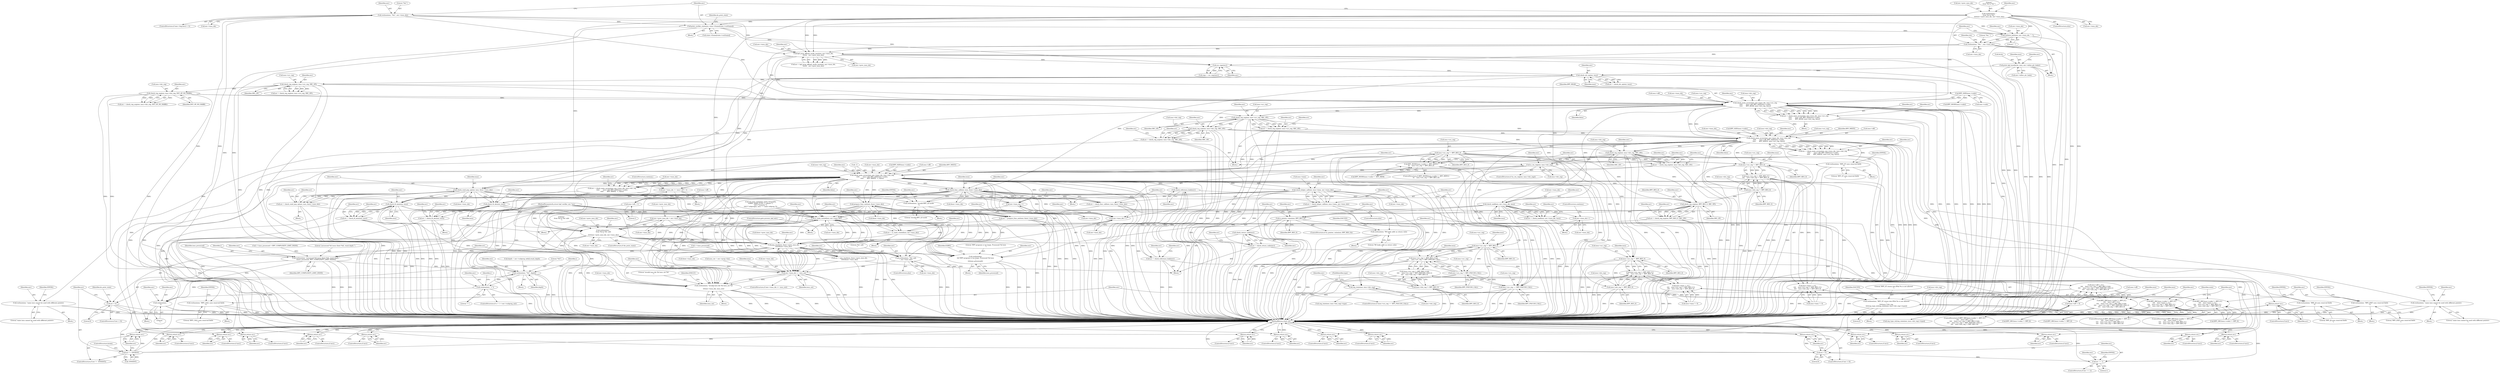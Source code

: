 digraph "1_linux_979d63d50c0c0f7bc537bf821e056cc9fe5abd38_2@pointer" {
"1000480" [label="(Call,check_mem_access(env, env->insn_idx, insn->src_reg,\n\t\t\t\t\t       insn->off, BPF_SIZE(insn->code),\n\t\t\t\t\t       BPF_READ, insn->dst_reg, false))"];
"1000459" [label="(Call,check_reg_arg(env, insn->dst_reg, DST_OP_NO_MARK))"];
"1000447" [label="(Call,check_reg_arg(env, insn->src_reg, SRC_OP))"];
"1000435" [label="(Call,check_alu_op(env, insn))"];
"1000419" [label="(Call,cur_regs(env))"];
"1000404" [label="(Call,bpf_prog_offload_verify_insn(env, env->insn_idx,\n\t\t\t\t\t\t\t   env->prev_insn_idx))"];
"1000353" [label="(Call,print_verifier_state(env, state->frame[state->curframe]))"];
"1000337" [label="(Call,verbose(env, \"%d:\", env->insn_idx))"];
"1000344" [label="(Call,verbose(env, \"\nfrom %d to %d:\",\n\t\t\t\t\tenv->prev_insn_idx, env->insn_idx))"];
"1000380" [label="(Call,verbose(env, \"%d: \", env->insn_idx))"];
"1000374" [label="(Call,verbose_linfo(env, env->insn_idx, \"; \"))"];
"1000386" [label="(Call,print_bpf_insn(&cbs, insn, env->allow_ptr_leaks))"];
"1000491" [label="(Call,BPF_SIZE(insn->code))"];
"1000478" [label="(Call,err = check_mem_access(env, env->insn_idx, insn->src_reg,\n\t\t\t\t\t       insn->off, BPF_SIZE(insn->code),\n\t\t\t\t\t       BPF_READ, insn->dst_reg, false))"];
"1000502" [label="(Return,return err;)"];
"1000533" [label="(Call,verbose(env, \"same insn cannot be used with different pointers\n\"))"];
"1000552" [label="(Call,check_xadd(env, env->insn_idx, insn))"];
"1000217" [label="(Call,verbose(env, \"invalid insn idx %d insn_cnt %d\n\",\n\t\t\t\tenv->insn_idx, insn_cnt))"];
"1000245" [label="(Call,verbose(env,\n\t\t\t\t\"BPF program is too large. Processed %d insn\n\",\n\t\t\t\tinsn_processed))"];
"1000254" [label="(Call,is_state_visited(env, env->insn_idx))"];
"1000211" [label="(Call,env->insn_idx >= insn_cnt)"];
"1000252" [label="(Call,err = is_state_visited(env, env->insn_idx))"];
"1000260" [label="(Call,err < 0)"];
"1000263" [label="(Return,return err;)"];
"1000266" [label="(Call,err == 1)"];
"1000279" [label="(Call,verbose(env, \"\nfrom %d to %d: safe\n\",\n\t\t\t\t\t\tenv->prev_insn_idx, env->insn_idx))"];
"1000979" [label="(Call,pop_stack(env, &env->prev_insn_idx,\n\t\t\t\t\t\t&env->insn_idx))"];
"1000289" [label="(Call,verbose(env, \"%d: safe\n\", env->insn_idx))"];
"1000977" [label="(Call,err = pop_stack(env, &env->prev_insn_idx,\n\t\t\t\t\t\t&env->insn_idx))"];
"1000990" [label="(Call,err < 0)"];
"1000995" [label="(Call,err != -ENOENT)"];
"1000999" [label="(Return,return err;)"];
"1001091" [label="(Call,verbose(env, \"processed %d insns (limit %d), stack depth \",\n\t\tinsn_processed, BPF_COMPLEXITY_LIMIT_INSNS))"];
"1001118" [label="(Call,verbose(env, \"%d\", depth))"];
"1001130" [label="(Call,verbose(env, \"+\"))"];
"1001133" [label="(Call,verbose(env, \"\n\"))"];
"1000550" [label="(Call,err = check_xadd(env, env->insn_idx, insn))"];
"1000560" [label="(Return,return err;)"];
"1000562" [label="(Call,env->insn_idx++)"];
"1000569" [label="(Call,check_reg_arg(env, insn->src_reg, SRC_OP))"];
"1000567" [label="(Call,err = check_reg_arg(env, insn->src_reg, SRC_OP))"];
"1000577" [label="(Return,return err;)"];
"1000581" [label="(Call,check_reg_arg(env, insn->dst_reg, SRC_OP))"];
"1000579" [label="(Call,err = check_reg_arg(env, insn->dst_reg, SRC_OP))"];
"1000589" [label="(Return,return err;)"];
"1000602" [label="(Call,check_mem_access(env, env->insn_idx, insn->dst_reg,\n\t\t\t\t\t       insn->off, BPF_SIZE(insn->code),\n\t\t\t\t\t       BPF_WRITE, insn->src_reg, false))"];
"1000600" [label="(Call,err = check_mem_access(env, env->insn_idx, insn->dst_reg,\n\t\t\t\t\t       insn->off, BPF_SIZE(insn->code),\n\t\t\t\t\t       BPF_WRITE, insn->src_reg, false))"];
"1000624" [label="(Return,return err;)"];
"1000655" [label="(Call,verbose(env, \"same insn cannot be used with different pointers\n\"))"];
"1000670" [label="(Call,insn->src_reg != BPF_REG_0)"];
"1000663" [label="(Call,BPF_MODE(insn->code) != BPF_MEM ||\n\t\t\t    insn->src_reg != BPF_REG_0)"];
"1000773" [label="(Call,insn->src_reg != BPF_REG_0)"];
"1000772" [label="(Call,insn->src_reg != BPF_REG_0 &&\n\t\t\t\t     insn->src_reg != BPF_PSEUDO_CALL)"];
"1000771" [label="(Call,(insn->src_reg != BPF_REG_0 &&\n\t\t\t\t     insn->src_reg != BPF_PSEUDO_CALL) ||\n\t\t\t\t    insn->dst_reg != BPF_REG_0)"];
"1000765" [label="(Call,insn->off != 0 ||\n\t\t\t\t    (insn->src_reg != BPF_REG_0 &&\n\t\t\t\t     insn->src_reg != BPF_PSEUDO_CALL) ||\n\t\t\t\t    insn->dst_reg != BPF_REG_0)"];
"1000758" [label="(Call,BPF_SRC(insn->code) != BPF_K ||\n\t\t\t\t    insn->off != 0 ||\n\t\t\t\t    (insn->src_reg != BPF_REG_0 &&\n\t\t\t\t     insn->src_reg != BPF_PSEUDO_CALL) ||\n\t\t\t\t    insn->dst_reg != BPF_REG_0)"];
"1000778" [label="(Call,insn->src_reg != BPF_PSEUDO_CALL)"];
"1000796" [label="(Call,insn->src_reg == BPF_PSEUDO_CALL)"];
"1000783" [label="(Call,insn->dst_reg != BPF_REG_0)"];
"1000846" [label="(Call,insn->src_reg != BPF_REG_0)"];
"1000845" [label="(Call,insn->src_reg != BPF_REG_0 ||\n\t\t\t\t    insn->dst_reg != BPF_REG_0)"];
"1000839" [label="(Call,insn->imm != 0 ||\n\t\t\t\t    insn->src_reg != BPF_REG_0 ||\n\t\t\t\t    insn->dst_reg != BPF_REG_0)"];
"1000832" [label="(Call,BPF_SRC(insn->code) != BPF_K ||\n\t\t\t\t    insn->imm != 0 ||\n\t\t\t\t    insn->src_reg != BPF_REG_0 ||\n\t\t\t\t    insn->dst_reg != BPF_REG_0)"];
"1000851" [label="(Call,insn->dst_reg != BPF_REG_0)"];
"1000894" [label="(Call,insn->src_reg != BPF_REG_0)"];
"1000893" [label="(Call,insn->src_reg != BPF_REG_0 ||\n\t\t\t\t    insn->dst_reg != BPF_REG_0)"];
"1000887" [label="(Call,insn->imm != 0 ||\n\t\t\t\t    insn->src_reg != BPF_REG_0 ||\n\t\t\t\t    insn->dst_reg != BPF_REG_0)"];
"1000880" [label="(Call,BPF_SRC(insn->code) != BPF_K ||\n\t\t\t\t    insn->imm != 0 ||\n\t\t\t\t    insn->src_reg != BPF_REG_0 ||\n\t\t\t\t    insn->dst_reg != BPF_REG_0)"];
"1000899" [label="(Call,insn->dst_reg != BPF_REG_0)"];
"1000949" [label="(Call,check_reg_arg(env, BPF_REG_0, SRC_OP))"];
"1000947" [label="(Call,err = check_reg_arg(env, BPF_REG_0, SRC_OP))"];
"1000955" [label="(Return,return err;)"];
"1000958" [label="(Call,is_pointer_value(env, BPF_REG_0))"];
"1000962" [label="(Call,verbose(env, \"R0 leaks addr as return value\n\"))"];
"1000970" [label="(Call,check_return_code(env))"];
"1000968" [label="(Call,err = check_return_code(env))"];
"1000974" [label="(Return,return err;)"];
"1000676" [label="(Call,verbose(env, \"BPF_ST uses reserved fields\n\"))"];
"1000684" [label="(Call,check_reg_arg(env, insn->dst_reg, SRC_OP))"];
"1000682" [label="(Call,err = check_reg_arg(env, insn->dst_reg, SRC_OP))"];
"1000692" [label="(Return,return err;)"];
"1000695" [label="(Call,is_ctx_reg(env, insn->dst_reg))"];
"1000710" [label="(Call,reg_state(env, insn->dst_reg))"];
"1000701" [label="(Call,verbose(env, \"BPF_ST stores into R%d %s is not allowed\n\",\n\t\t\t\t\tinsn->dst_reg,\n\t\t\t\t\treg_type_str[reg_state(env, insn->dst_reg)->type]))"];
"1000721" [label="(Call,check_mem_access(env, env->insn_idx, insn->dst_reg,\n\t\t\t\t\t       insn->off, BPF_SIZE(insn->code),\n\t\t\t\t\t       BPF_WRITE, -1, false))"];
"1000719" [label="(Call,err = check_mem_access(env, env->insn_idx, insn->dst_reg,\n\t\t\t\t\t       insn->off, BPF_SIZE(insn->code),\n\t\t\t\t\t       BPF_WRITE, -1, false))"];
"1000742" [label="(Return,return err;)"];
"1000766" [label="(Call,insn->off != 0)"];
"1000789" [label="(Call,verbose(env, \"BPF_CALL uses reserved fields\n\"))"];
"1000803" [label="(Call,check_func_call(env, insn, &env->insn_idx))"];
"1000801" [label="(Call,err = check_func_call(env, insn, &env->insn_idx))"];
"1000823" [label="(Return,return err;)"];
"1001042" [label="(Call,check_ld_abs(env, insn))"];
"1001040" [label="(Call,err = check_ld_abs(env, insn))"];
"1001047" [label="(Return,return err;)"];
"1001057" [label="(Call,check_ld_imm(env, insn))"];
"1001055" [label="(Call,err = check_ld_imm(env, insn))"];
"1001062" [label="(Return,return err;)"];
"1001064" [label="(Call,env->insn_idx++)"];
"1001087" [label="(Call,env->insn_idx++)"];
"1001081" [label="(Call,verbose(env, \"invalid BPF_LD mode\n\"))"];
"1000813" [label="(Call,check_helper_call(env, insn->imm, env->insn_idx))"];
"1000811" [label="(Call,err = check_helper_call(env, insn->imm, env->insn_idx))"];
"1000857" [label="(Call,verbose(env, \"BPF_JA uses reserved fields\n\"))"];
"1000863" [label="(Call,env->insn_idx += insn->off + 1)"];
"1000867" [label="(Call,insn->off + 1)"];
"1000905" [label="(Call,verbose(env, \"BPF_EXIT uses reserved fields\n\"))"];
"1000916" [label="(Call,env->prev_insn_idx = env->insn_idx)"];
"1000925" [label="(Call,prepare_func_exit(env, &env->insn_idx))"];
"1000923" [label="(Call,err = prepare_func_exit(env, &env->insn_idx))"];
"1000933" [label="(Return,return err;)"];
"1000941" [label="(Call,check_reference_leak(env))"];
"1000939" [label="(Call,err = check_reference_leak(env))"];
"1000945" [label="(Return,return err;)"];
"1001012" [label="(Call,check_cond_jmp_op(env, insn, &env->insn_idx))"];
"1001010" [label="(Call,err = check_cond_jmp_op(env, insn, &env->insn_idx))"];
"1001021" [label="(Return,return err;)"];
"1001001" [label="(ControlStructure,break;)"];
"1000996" [label="(Identifier,err)"];
"1000794" [label="(Identifier,EINVAL)"];
"1001057" [label="(Call,check_ld_imm(env, insn))"];
"1000266" [label="(Call,err == 1)"];
"1000329" [label="(ControlStructure,if (env->log.level > 1))"];
"1000532" [label="(Block,)"];
"1000273" [label="(Identifier,env)"];
"1001086" [label="(Identifier,EINVAL)"];
"1001012" [label="(Call,check_cond_jmp_op(env, insn, &env->insn_idx))"];
"1000759" [label="(Call,BPF_SRC(insn->code) != BPF_K)"];
"1000881" [label="(Call,BPF_SRC(insn->code) != BPF_K)"];
"1001044" [label="(Identifier,insn)"];
"1000602" [label="(Call,check_mem_access(env, env->insn_idx, insn->dst_reg,\n\t\t\t\t\t       insn->off, BPF_SIZE(insn->code),\n\t\t\t\t\t       BPF_WRITE, insn->src_reg, false))"];
"1000985" [label="(Call,&env->insn_idx)"];
"1000244" [label="(Block,)"];
"1000999" [label="(Return,return err;)"];
"1000701" [label="(Call,verbose(env, \"BPF_ST stores into R%d %s is not allowed\n\",\n\t\t\t\t\tinsn->dst_reg,\n\t\t\t\t\treg_type_str[reg_state(env, insn->dst_reg)->type]))"];
"1000390" [label="(Call,env->allow_ptr_leaks)"];
"1000916" [label="(Call,env->prev_insn_idx = env->insn_idx)"];
"1000568" [label="(Identifier,err)"];
"1000800" [label="(Identifier,BPF_PSEUDO_CALL)"];
"1000814" [label="(Identifier,env)"];
"1000797" [label="(Call,insn->src_reg)"];
"1000981" [label="(Call,&env->prev_insn_idx)"];
"1000960" [label="(Identifier,BPF_REG_0)"];
"1000445" [label="(Call,err = check_reg_arg(env, insn->src_reg, SRC_OP))"];
"1000613" [label="(Call,BPF_SIZE(insn->code))"];
"1000920" [label="(Call,env->insn_idx)"];
"1000228" [label="(Identifier,insn)"];
"1000623" [label="(Identifier,err)"];
"1001062" [label="(Return,return err;)"];
"1000954" [label="(Identifier,err)"];
"1000927" [label="(Call,&env->insn_idx)"];
"1000355" [label="(Call,state->frame[state->curframe])"];
"1001093" [label="(Literal,\"processed %d insns (limit %d), stack depth \")"];
"1000933" [label="(Return,return err;)"];
"1001063" [label="(Identifier,err)"];
"1000624" [label="(Return,return err;)"];
"1000926" [label="(Identifier,env)"];
"1000917" [label="(Call,env->prev_insn_idx)"];
"1000863" [label="(Call,env->insn_idx += insn->off + 1)"];
"1000417" [label="(Call,regs = cur_regs(env))"];
"1001120" [label="(Literal,\"%d\")"];
"1000354" [label="(Identifier,env)"];
"1000858" [label="(Identifier,env)"];
"1000787" [label="(Identifier,BPF_REG_0)"];
"1000693" [label="(Identifier,err)"];
"1000994" [label="(ControlStructure,if (err != -ENOENT))"];
"1000340" [label="(Call,env->insn_idx)"];
"1000739" [label="(Identifier,false)"];
"1000457" [label="(Call,err = check_reg_arg(env, insn->dst_reg, DST_OP_NO_MARK))"];
"1001059" [label="(Identifier,insn)"];
"1000951" [label="(Identifier,BPF_REG_0)"];
"1000211" [label="(Call,env->insn_idx >= insn_cnt)"];
"1000389" [label="(Identifier,insn)"];
"1000379" [label="(Literal,\"; \")"];
"1000583" [label="(Call,insn->dst_reg)"];
"1000683" [label="(Identifier,err)"];
"1000254" [label="(Call,is_state_visited(env, env->insn_idx))"];
"1000779" [label="(Call,insn->src_reg)"];
"1001064" [label="(Call,env->insn_idx++)"];
"1000295" [label="(ControlStructure,goto process_bpf_exit;)"];
"1000950" [label="(Identifier,env)"];
"1000569" [label="(Call,check_reg_arg(env, insn->src_reg, SRC_OP))"];
"1000217" [label="(Call,verbose(env, \"invalid insn idx %d insn_cnt %d\n\",\n\t\t\t\tenv->insn_idx, insn_cnt))"];
"1000956" [label="(Identifier,err)"];
"1000607" [label="(Call,insn->dst_reg)"];
"1000846" [label="(Call,insn->src_reg != BPF_REG_0)"];
"1000671" [label="(Call,insn->src_reg)"];
"1000798" [label="(Identifier,insn)"];
"1000259" [label="(ControlStructure,if (err < 0))"];
"1001015" [label="(Call,&env->insn_idx)"];
"1000804" [label="(Identifier,env)"];
"1000712" [label="(Call,insn->dst_reg)"];
"1000346" [label="(Literal,\"\nfrom %d to %d:\")"];
"1000482" [label="(Call,env->insn_idx)"];
"1001056" [label="(Identifier,err)"];
"1000772" [label="(Call,insn->src_reg != BPF_REG_0 &&\n\t\t\t\t     insn->src_reg != BPF_PSEUDO_CALL)"];
"1000692" [label="(Return,return err;)"];
"1000382" [label="(Literal,\"%d: \")"];
"1000285" [label="(Call,env->insn_idx)"];
"1001055" [label="(Call,err = check_ld_imm(env, insn))"];
"1000464" [label="(Identifier,DST_OP_NO_MARK)"];
"1000492" [label="(Call,insn->code)"];
"1000975" [label="(Identifier,err)"];
"1000603" [label="(Identifier,env)"];
"1000590" [label="(Identifier,err)"];
"1000676" [label="(Call,verbose(env, \"BPF_ST uses reserved fields\n\"))"];
"1000663" [label="(Call,BPF_MODE(insn->code) != BPF_MEM ||\n\t\t\t    insn->src_reg != BPF_REG_0)"];
"1000955" [label="(Return,return err;)"];
"1000813" [label="(Call,check_helper_call(env, insn->imm, env->insn_idx))"];
"1000404" [label="(Call,bpf_prog_offload_verify_insn(env, env->insn_idx,\n\t\t\t\t\t\t\t   env->prev_insn_idx))"];
"1000664" [label="(Call,BPF_MODE(insn->code) != BPF_MEM)"];
"1001121" [label="(Identifier,depth)"];
"1000887" [label="(Call,insn->imm != 0 ||\n\t\t\t\t    insn->src_reg != BPF_REG_0 ||\n\t\t\t\t    insn->dst_reg != BPF_REG_0)"];
"1000289" [label="(Call,verbose(env, \"%d: safe\n\", env->insn_idx))"];
"1000853" [label="(Identifier,insn)"];
"1001122" [label="(ControlStructure,if (i + 1 < env->subprog_cnt))"];
"1000833" [label="(Call,BPF_SRC(insn->code) != BPF_K)"];
"1001083" [label="(Literal,\"invalid BPF_LD mode\n\")"];
"1000977" [label="(Call,err = pop_stack(env, &env->prev_insn_idx,\n\t\t\t\t\t\t&env->insn_idx))"];
"1001087" [label="(Call,env->insn_idx++)"];
"1000934" [label="(Identifier,err)"];
"1000398" [label="(Identifier,env)"];
"1001021" [label="(Return,return err;)"];
"1000554" [label="(Call,env->insn_idx)"];
"1000212" [label="(Call,env->insn_idx)"];
"1000328" [label="(Block,)"];
"1001022" [label="(Identifier,err)"];
"1000436" [label="(Identifier,env)"];
"1000581" [label="(Call,check_reg_arg(env, insn->dst_reg, SRC_OP))"];
"1001019" [label="(ControlStructure,if (err))"];
"1000570" [label="(Identifier,env)"];
"1000265" [label="(ControlStructure,if (err == 1))"];
"1000402" [label="(Call,err = bpf_prog_offload_verify_insn(env, env->insn_idx,\n\t\t\t\t\t\t\t   env->prev_insn_idx))"];
"1000741" [label="(Identifier,err)"];
"1000655" [label="(Call,verbose(env, \"same insn cannot be used with different pointers\n\"))"];
"1000657" [label="(Literal,\"same insn cannot be used with different pointers\n\")"];
"1001054" [label="(Block,)"];
"1000601" [label="(Identifier,err)"];
"1001020" [label="(Identifier,err)"];
"1000582" [label="(Identifier,env)"];
"1000381" [label="(Identifier,env)"];
"1000245" [label="(Call,verbose(env,\n\t\t\t\t\"BPF program is too large. Processed %d insn\n\",\n\t\t\t\tinsn_processed))"];
"1000562" [label="(Call,env->insn_idx++)"];
"1000704" [label="(Call,insn->dst_reg)"];
"1000818" [label="(Call,env->insn_idx)"];
"1000621" [label="(Identifier,false)"];
"1000702" [label="(Identifier,env)"];
"1000944" [label="(Identifier,err)"];
"1000832" [label="(Call,BPF_SRC(insn->code) != BPF_K ||\n\t\t\t\t    insn->imm != 0 ||\n\t\t\t\t    insn->src_reg != BPF_REG_0 ||\n\t\t\t\t    insn->dst_reg != BPF_REG_0)"];
"1001039" [label="(Block,)"];
"1000903" [label="(Identifier,BPF_REG_0)"];
"1000552" [label="(Call,check_xadd(env, env->insn_idx, insn))"];
"1000821" [label="(ControlStructure,if (err))"];
"1000722" [label="(Identifier,env)"];
"1000210" [label="(ControlStructure,if (env->insn_idx >= insn_cnt))"];
"1000223" [label="(Identifier,insn_cnt)"];
"1000246" [label="(Identifier,env)"];
"1000953" [label="(ControlStructure,if (err))"];
"1000871" [label="(Literal,1)"];
"1000117" [label="(MethodParameterIn,struct bpf_verifier_env *env)"];
"1000690" [label="(ControlStructure,if (err))"];
"1000196" [label="(Call,init_func_state(env, state->frame[0],\n\t\t\tBPF_MAIN_FUNC /* callsite */,\n\t\t\t0 /* frameno */,\n\t\t\t0 /* subprogno, zero == main subprog */))"];
"1000386" [label="(Call,print_bpf_insn(&cbs, insn, env->allow_ptr_leaks))"];
"1000338" [label="(Identifier,env)"];
"1000300" [label="(Identifier,EINVAL)"];
"1000449" [label="(Call,insn->src_reg)"];
"1000845" [label="(Call,insn->src_reg != BPF_REG_0 ||\n\t\t\t\t    insn->dst_reg != BPF_REG_0)"];
"1000964" [label="(Literal,\"R0 leaks addr as return value\n\")"];
"1000261" [label="(Identifier,err)"];
"1001131" [label="(Identifier,env)"];
"1000226" [label="(Identifier,EFAULT)"];
"1001132" [label="(Literal,\"+\")"];
"1000459" [label="(Call,check_reg_arg(env, insn->dst_reg, DST_OP_NO_MARK))"];
"1001094" [label="(Identifier,insn_processed)"];
"1001125" [label="(Identifier,i)"];
"1000337" [label="(Call,verbose(env, \"%d:\", env->insn_idx))"];
"1000737" [label="(Call,-1)"];
"1000932" [label="(Identifier,err)"];
"1000718" [label="(Identifier,EACCES)"];
"1001014" [label="(Identifier,insn)"];
"1001043" [label="(Identifier,env)"];
"1000681" [label="(Identifier,EINVAL)"];
"1000499" [label="(Identifier,false)"];
"1000940" [label="(Identifier,err)"];
"1000766" [label="(Call,insn->off != 0)"];
"1000553" [label="(Identifier,env)"];
"1000661" [label="(Block,)"];
"1000343" [label="(ControlStructure,else)"];
"1001107" [label="(Block,)"];
"1000376" [label="(Call,env->insn_idx)"];
"1001000" [label="(Identifier,err)"];
"1000796" [label="(Call,insn->src_reg == BPF_PSEUDO_CALL)"];
"1000387" [label="(Call,&cbs)"];
"1000251" [label="(Identifier,E2BIG)"];
"1000801" [label="(Call,err = check_func_call(env, insn, &env->insn_idx))"];
"1000502" [label="(Return,return err;)"];
"1000267" [label="(Identifier,err)"];
"1000485" [label="(Call,insn->src_reg)"];
"1000288" [label="(ControlStructure,else)"];
"1001098" [label="(Identifier,i)"];
"1000840" [label="(Call,insn->imm != 0)"];
"1001153" [label="(MethodReturn,static int)"];
"1000859" [label="(Literal,\"BPF_JA uses reserved fields\n\")"];
"1000625" [label="(Identifier,err)"];
"1000372" [label="(Block,)"];
"1000905" [label="(Call,verbose(env, \"BPF_EXIT uses reserved fields\n\"))"];
"1000979" [label="(Call,pop_stack(env, &env->prev_insn_idx,\n\t\t\t\t\t\t&env->insn_idx))"];
"1000721" [label="(Call,check_mem_access(env, env->insn_idx, insn->dst_reg,\n\t\t\t\t\t       insn->off, BPF_SIZE(insn->code),\n\t\t\t\t\t       BPF_WRITE, -1, false))"];
"1001134" [label="(Identifier,env)"];
"1000778" [label="(Call,insn->src_reg != BPF_PSEUDO_CALL)"];
"1000383" [label="(Call,env->insn_idx)"];
"1000974" [label="(Return,return err;)"];
"1000409" [label="(Call,env->prev_insn_idx)"];
"1000255" [label="(Identifier,env)"];
"1000795" [label="(ControlStructure,if (insn->src_reg == BPF_PSEUDO_CALL))"];
"1000406" [label="(Call,env->insn_idx)"];
"1001140" [label="(Identifier,env)"];
"1000549" [label="(Block,)"];
"1000262" [label="(Literal,0)"];
"1001046" [label="(Identifier,err)"];
"1000893" [label="(Call,insn->src_reg != BPF_REG_0 ||\n\t\t\t\t    insn->dst_reg != BPF_REG_0)"];
"1000868" [label="(Call,insn->off)"];
"1000282" [label="(Call,env->prev_insn_idx)"];
"1000791" [label="(Literal,\"BPF_CALL uses reserved fields\n\")"];
"1000952" [label="(Identifier,SRC_OP)"];
"1000978" [label="(Identifier,err)"];
"1001088" [label="(Call,env->insn_idx)"];
"1000806" [label="(Call,&env->insn_idx)"];
"1000788" [label="(Block,)"];
"1000491" [label="(Call,BPF_SIZE(insn->code))"];
"1000566" [label="(ControlStructure,continue;)"];
"1000758" [label="(Call,BPF_SRC(insn->code) != BPF_K ||\n\t\t\t\t    insn->off != 0 ||\n\t\t\t\t    (insn->src_reg != BPF_REG_0 &&\n\t\t\t\t     insn->src_reg != BPF_PSEUDO_CALL) ||\n\t\t\t\t    insn->dst_reg != BPF_REG_0)"];
"1000851" [label="(Call,insn->dst_reg != BPF_REG_0)"];
"1001081" [label="(Call,verbose(env, \"invalid BPF_LD mode\n\"))"];
"1000618" [label="(Call,insn->src_reg)"];
"1000448" [label="(Identifier,env)"];
"1000264" [label="(Identifier,err)"];
"1000588" [label="(Identifier,err)"];
"1000770" [label="(Literal,0)"];
"1000923" [label="(Call,err = prepare_func_exit(env, &env->insn_idx))"];
"1000962" [label="(Call,verbose(env, \"R0 leaks addr as return value\n\"))"];
"1001041" [label="(Identifier,err)"];
"1000723" [label="(Call,env->insn_idx)"];
"1000292" [label="(Call,env->insn_idx)"];
"1000900" [label="(Call,insn->dst_reg)"];
"1000823" [label="(Return,return err;)"];
"1000503" [label="(Identifier,err)"];
"1000363" [label="(Identifier,do_print_state)"];
"1000539" [label="(Block,)"];
"1000252" [label="(Call,err = is_state_visited(env, env->insn_idx))"];
"1000941" [label="(Call,check_reference_leak(env))"];
"1000812" [label="(Identifier,err)"];
"1000880" [label="(Call,BPF_SRC(insn->code) != BPF_K ||\n\t\t\t\t    insn->imm != 0 ||\n\t\t\t\t    insn->src_reg != BPF_REG_0 ||\n\t\t\t\t    insn->dst_reg != BPF_REG_0)"];
"1000895" [label="(Call,insn->src_reg)"];
"1000811" [label="(Call,err = check_helper_call(env, insn->imm, env->insn_idx))"];
"1001106" [label="(Identifier,i)"];
"1000253" [label="(Identifier,err)"];
"1000656" [label="(Identifier,env)"];
"1000586" [label="(Identifier,SRC_OP)"];
"1000375" [label="(Identifier,env)"];
"1000867" [label="(Call,insn->off + 1)"];
"1000785" [label="(Identifier,insn)"];
"1000765" [label="(Call,insn->off != 0 ||\n\t\t\t\t    (insn->src_reg != BPF_REG_0 &&\n\t\t\t\t     insn->src_reg != BPF_PSEUDO_CALL) ||\n\t\t\t\t    insn->dst_reg != BPF_REG_0)"];
"1000803" [label="(Call,check_func_call(env, insn, &env->insn_idx))"];
"1000481" [label="(Identifier,env)"];
"1001092" [label="(Identifier,env)"];
"1000743" [label="(Identifier,err)"];
"1000291" [label="(Literal,\"%d: safe\n\")"];
"1000559" [label="(Identifier,err)"];
"1001060" [label="(ControlStructure,if (err))"];
"1000576" [label="(Identifier,err)"];
"1000685" [label="(Identifier,env)"];
"1000830" [label="(Block,)"];
"1000802" [label="(Identifier,err)"];
"1000968" [label="(Call,err = check_return_code(env))"];
"1000906" [label="(Identifier,env)"];
"1000782" [label="(Identifier,BPF_PSEUDO_CALL)"];
"1000496" [label="(Call,insn->dst_reg)"];
"1000857" [label="(Call,verbose(env, \"BPF_JA uses reserved fields\n\"))"];
"1000945" [label="(Return,return err;)"];
"1000732" [label="(Call,BPF_SIZE(insn->code))"];
"1000622" [label="(ControlStructure,if (err))"];
"1000248" [label="(Identifier,insn_processed)"];
"1000729" [label="(Call,insn->off)"];
"1000957" [label="(ControlStructure,if (is_pointer_value(env, BPF_REG_0)))"];
"1000215" [label="(Identifier,insn_cnt)"];
"1000544" [label="(Call,BPF_MODE(insn->code))"];
"1000831" [label="(ControlStructure,if (BPF_SRC(insn->code) != BPF_K ||\n\t\t\t\t    insn->imm != 0 ||\n\t\t\t\t    insn->src_reg != BPF_REG_0 ||\n\t\t\t\t    insn->dst_reg != BPF_REG_0))"];
"1000241" [label="(Call,++insn_processed)"];
"1000847" [label="(Call,insn->src_reg)"];
"1000662" [label="(ControlStructure,if (BPF_MODE(insn->code) != BPF_MEM ||\n\t\t\t    insn->src_reg != BPF_REG_0))"];
"1001095" [label="(Identifier,BPF_COMPLEXITY_LIMIT_INSNS)"];
"1000805" [label="(Identifier,insn)"];
"1000442" [label="(Block,)"];
"1000247" [label="(Literal,\"BPF program is too large. Processed %d insn\n\")"];
"1000790" [label="(Identifier,env)"];
"1000575" [label="(ControlStructure,if (err))"];
"1000948" [label="(Identifier,err)"];
"1000277" [label="(ControlStructure,if (do_print_state))"];
"1000345" [label="(Identifier,env)"];
"1000991" [label="(Identifier,err)"];
"1000290" [label="(Identifier,env)"];
"1000437" [label="(Identifier,insn)"];
"1000405" [label="(Identifier,env)"];
"1000969" [label="(Identifier,err)"];
"1000691" [label="(Identifier,err)"];
"1000898" [label="(Identifier,BPF_REG_0)"];
"1000958" [label="(Call,is_pointer_value(env, BPF_REG_0))"];
"1000719" [label="(Call,err = check_mem_access(env, env->insn_idx, insn->dst_reg,\n\t\t\t\t\t       insn->off, BPF_SIZE(insn->code),\n\t\t\t\t\t       BPF_WRITE, -1, false))"];
"1000973" [label="(Identifier,err)"];
"1000904" [label="(Block,)"];
"1000240" [label="(Call,++insn_processed > BPF_COMPLEXITY_LIMIT_INSNS)"];
"1000720" [label="(Identifier,err)"];
"1000347" [label="(Call,env->prev_insn_idx)"];
"1000216" [label="(Block,)"];
"1000856" [label="(Block,)"];
"1000678" [label="(Literal,\"BPF_ST uses reserved fields\n\")"];
"1000879" [label="(ControlStructure,if (BPF_SRC(insn->code) != BPF_K ||\n\t\t\t\t    insn->imm != 0 ||\n\t\t\t\t    insn->src_reg != BPF_REG_0 ||\n\t\t\t\t    insn->dst_reg != BPF_REG_0))"];
"1000789" [label="(Call,verbose(env, \"BPF_CALL uses reserved fields\n\"))"];
"1001042" [label="(Call,check_ld_abs(env, insn))"];
"1001119" [label="(Identifier,env)"];
"1000959" [label="(Identifier,env)"];
"1000420" [label="(Identifier,env)"];
"1000839" [label="(Call,insn->imm != 0 ||\n\t\t\t\t    insn->src_reg != BPF_REG_0 ||\n\t\t\t\t    insn->dst_reg != BPF_REG_0)"];
"1000989" [label="(ControlStructure,if (err < 0))"];
"1000910" [label="(Identifier,EINVAL)"];
"1000617" [label="(Identifier,BPF_WRITE)"];
"1000775" [label="(Identifier,insn)"];
"1000433" [label="(Call,err = check_alu_op(env, insn))"];
"1000533" [label="(Call,verbose(env, \"same insn cannot be used with different pointers\n\"))"];
"1001005" [label="(Identifier,do_print_state)"];
"1001072" [label="(Identifier,env)"];
"1000915" [label="(Block,)"];
"1000783" [label="(Call,insn->dst_reg != BPF_REG_0)"];
"1000220" [label="(Call,env->insn_idx)"];
"1000780" [label="(Identifier,insn)"];
"1000256" [label="(Call,env->insn_idx)"];
"1000777" [label="(Identifier,BPF_REG_0)"];
"1000535" [label="(Literal,\"same insn cannot be used with different pointers\n\")"];
"1000670" [label="(Call,insn->src_reg != BPF_REG_0)"];
"1001133" [label="(Call,verbose(env, \"\n\"))"];
"1001011" [label="(Identifier,err)"];
"1000924" [label="(Identifier,err)"];
"1001047" [label="(Return,return err;)"];
"1000567" [label="(Call,err = check_reg_arg(env, insn->src_reg, SRC_OP))"];
"1000589" [label="(Return,return err;)"];
"1000488" [label="(Call,insn->off)"];
"1000943" [label="(ControlStructure,if (err))"];
"1000784" [label="(Call,insn->dst_reg)"];
"1000967" [label="(Identifier,EACCES)"];
"1000815" [label="(Call,insn->imm)"];
"1000207" [label="(Block,)"];
"1000899" [label="(Call,insn->dst_reg != BPF_REG_0)"];
"1000610" [label="(Call,insn->off)"];
"1000707" [label="(Call,reg_type_str[reg_state(env, insn->dst_reg)->type])"];
"1000852" [label="(Call,insn->dst_reg)"];
"1001010" [label="(Call,err = check_cond_jmp_op(env, insn, &env->insn_idx))"];
"1000710" [label="(Call,reg_state(env, insn->dst_reg))"];
"1000478" [label="(Call,err = check_mem_access(env, env->insn_idx, insn->src_reg,\n\t\t\t\t\t       insn->off, BPF_SIZE(insn->code),\n\t\t\t\t\t       BPF_READ, insn->dst_reg, false))"];
"1000686" [label="(Call,insn->dst_reg)"];
"1000931" [label="(ControlStructure,if (err))"];
"1000757" [label="(ControlStructure,if (BPF_SRC(insn->code) != BPF_K ||\n\t\t\t\t    insn->off != 0 ||\n\t\t\t\t    (insn->src_reg != BPF_REG_0 &&\n\t\t\t\t     insn->src_reg != BPF_PSEUDO_CALL) ||\n\t\t\t\t    insn->dst_reg != BPF_REG_0))"];
"1000660" [label="(Identifier,EINVAL)"];
"1000684" [label="(Call,check_reg_arg(env, insn->dst_reg, SRC_OP))"];
"1000771" [label="(Call,(insn->src_reg != BPF_REG_0 &&\n\t\t\t\t     insn->src_reg != BPF_PSEUDO_CALL) ||\n\t\t\t\t    insn->dst_reg != BPF_REG_0)"];
"1000862" [label="(Identifier,EINVAL)"];
"1000995" [label="(Call,err != -ENOENT)"];
"1000947" [label="(Call,err = check_reg_arg(env, BPF_REG_0, SRC_OP))"];
"1000709" [label="(Call,reg_state(env, insn->dst_reg)->type)"];
"1000942" [label="(Identifier,env)"];
"1000740" [label="(ControlStructure,if (err))"];
"1000280" [label="(Identifier,env)"];
"1000577" [label="(Return,return err;)"];
"1000963" [label="(Identifier,env)"];
"1000580" [label="(Identifier,err)"];
"1000742" [label="(Return,return err;)"];
"1000480" [label="(Call,check_mem_access(env, env->insn_idx, insn->src_reg,\n\t\t\t\t\t       insn->off, BPF_SIZE(insn->code),\n\t\t\t\t\t       BPF_READ, insn->dst_reg, false))"];
"1000997" [label="(Call,-ENOENT)"];
"1000587" [label="(ControlStructure,if (err))"];
"1000971" [label="(Identifier,env)"];
"1000946" [label="(Identifier,err)"];
"1000260" [label="(Call,err < 0)"];
"1000447" [label="(Call,check_reg_arg(env, insn->src_reg, SRC_OP))"];
"1000872" [label="(ControlStructure,continue;)"];
"1000773" [label="(Call,insn->src_reg != BPF_REG_0)"];
"1000550" [label="(Call,err = check_xadd(env, env->insn_idx, insn))"];
"1000353" [label="(Call,print_verifier_state(env, state->frame[state->curframe]))"];
"1000654" [label="(Block,)"];
"1000878" [label="(Block,)"];
"1001061" [label="(Identifier,err)"];
"1000961" [label="(Block,)"];
"1000435" [label="(Call,check_alu_op(env, insn))"];
"1000972" [label="(ControlStructure,if (err))"];
"1000460" [label="(Identifier,env)"];
"1000949" [label="(Call,check_reg_arg(env, BPF_REG_0, SRC_OP))"];
"1000118" [label="(Block,)"];
"1000281" [label="(Literal,\"\nfrom %d to %d: safe\n\")"];
"1000888" [label="(Call,insn->imm != 0)"];
"1000824" [label="(Identifier,err)"];
"1000682" [label="(Call,err = check_reg_arg(env, insn->dst_reg, SRC_OP))"];
"1001118" [label="(Call,verbose(env, \"%d\", depth))"];
"1000774" [label="(Call,insn->src_reg)"];
"1000213" [label="(Identifier,env)"];
"1000925" [label="(Call,prepare_func_exit(env, &env->insn_idx))"];
"1000501" [label="(Identifier,err)"];
"1000563" [label="(Call,env->insn_idx)"];
"1000279" [label="(Call,verbose(env, \"\nfrom %d to %d: safe\n\",\n\t\t\t\t\t\tenv->prev_insn_idx, env->insn_idx))"];
"1000736" [label="(Identifier,BPF_WRITE)"];
"1000901" [label="(Identifier,insn)"];
"1001065" [label="(Call,env->insn_idx)"];
"1001013" [label="(Identifier,env)"];
"1000695" [label="(Call,is_ctx_reg(env, insn->dst_reg))"];
"1000694" [label="(ControlStructure,if (is_ctx_reg(env, insn->dst_reg)))"];
"1000578" [label="(Identifier,err)"];
"1000907" [label="(Literal,\"BPF_EXIT uses reserved fields\n\")"];
"1000939" [label="(Call,err = check_reference_leak(env))"];
"1000675" [label="(Block,)"];
"1001091" [label="(Call,verbose(env, \"processed %d insns (limit %d), stack depth \",\n\t\tinsn_processed, BPF_COMPLEXITY_LIMIT_INSNS))"];
"1000561" [label="(Identifier,err)"];
"1000534" [label="(Identifier,env)"];
"1000461" [label="(Call,insn->dst_reg)"];
"1001040" [label="(Call,err = check_ld_abs(env, insn))"];
"1001058" [label="(Identifier,env)"];
"1000350" [label="(Call,env->insn_idx)"];
"1000380" [label="(Call,verbose(env, \"%d: \", env->insn_idx))"];
"1000980" [label="(Identifier,env)"];
"1000218" [label="(Identifier,env)"];
"1001045" [label="(ControlStructure,if (err))"];
"1000479" [label="(Identifier,err)"];
"1000703" [label="(Literal,\"BPF_ST stores into R%d %s is not allowed\n\")"];
"1000677" [label="(Identifier,env)"];
"1001080" [label="(Block,)"];
"1000560" [label="(Return,return err;)"];
"1001082" [label="(Identifier,env)"];
"1000558" [label="(ControlStructure,if (err))"];
"1000344" [label="(Call,verbose(env, \"\nfrom %d to %d:\",\n\t\t\t\t\tenv->prev_insn_idx, env->insn_idx))"];
"1000894" [label="(Call,insn->src_reg != BPF_REG_0)"];
"1000579" [label="(Call,err = check_reg_arg(env, insn->dst_reg, SRC_OP))"];
"1001009" [label="(Block,)"];
"1001048" [label="(Identifier,err)"];
"1000419" [label="(Call,cur_regs(env))"];
"1001130" [label="(Call,verbose(env, \"+\"))"];
"1000855" [label="(Identifier,BPF_REG_0)"];
"1000268" [label="(Literal,1)"];
"1000689" [label="(Identifier,SRC_OP)"];
"1000500" [label="(ControlStructure,if (err))"];
"1000388" [label="(Identifier,cbs)"];
"1000557" [label="(Identifier,insn)"];
"1000990" [label="(Call,err < 0)"];
"1000538" [label="(Identifier,EINVAL)"];
"1000571" [label="(Call,insn->src_reg)"];
"1000697" [label="(Call,insn->dst_reg)"];
"1000767" [label="(Call,insn->off)"];
"1000374" [label="(Call,verbose_linfo(env, env->insn_idx, \"; \"))"];
"1000864" [label="(Call,env->insn_idx)"];
"1001109" [label="(Call,depth = env->subprog_info[i].stack_depth)"];
"1000263" [label="(Return,return err;)"];
"1000574" [label="(Identifier,SRC_OP)"];
"1000850" [label="(Identifier,BPF_REG_0)"];
"1000992" [label="(Literal,0)"];
"1000726" [label="(Call,insn->dst_reg)"];
"1000696" [label="(Identifier,env)"];
"1000600" [label="(Call,err = check_mem_access(env, env->insn_idx, insn->dst_reg,\n\t\t\t\t\t       insn->off, BPF_SIZE(insn->code),\n\t\t\t\t\t       BPF_WRITE, insn->src_reg, false))"];
"1000674" [label="(Identifier,BPF_REG_0)"];
"1000495" [label="(Identifier,BPF_READ)"];
"1000822" [label="(Identifier,err)"];
"1000865" [label="(Identifier,env)"];
"1000715" [label="(FieldIdentifier,type)"];
"1000130" [label="(Call,insn_cnt = env->prog->len)"];
"1000551" [label="(Identifier,err)"];
"1000970" [label="(Call,check_return_code(env))"];
"1000700" [label="(Block,)"];
"1000452" [label="(Identifier,SRC_OP)"];
"1000219" [label="(Literal,\"invalid insn idx %d insn_cnt %d\n\")"];
"1000913" [label="(Identifier,state)"];
"1000339" [label="(Literal,\"%d:\")"];
"1000604" [label="(Call,env->insn_idx)"];
"1001135" [label="(Literal,\"\n\")"];
"1000810" [label="(ControlStructure,else)"];
"1000711" [label="(Identifier,env)"];
"1000480" -> "1000478"  [label="AST: "];
"1000480" -> "1000499"  [label="CFG: "];
"1000481" -> "1000480"  [label="AST: "];
"1000482" -> "1000480"  [label="AST: "];
"1000485" -> "1000480"  [label="AST: "];
"1000488" -> "1000480"  [label="AST: "];
"1000491" -> "1000480"  [label="AST: "];
"1000495" -> "1000480"  [label="AST: "];
"1000496" -> "1000480"  [label="AST: "];
"1000499" -> "1000480"  [label="AST: "];
"1000478" -> "1000480"  [label="CFG: "];
"1000480" -> "1001153"  [label="DDG: "];
"1000480" -> "1001153"  [label="DDG: "];
"1000480" -> "1001153"  [label="DDG: "];
"1000480" -> "1001153"  [label="DDG: "];
"1000480" -> "1001153"  [label="DDG: "];
"1000480" -> "1001153"  [label="DDG: "];
"1000480" -> "1001153"  [label="DDG: "];
"1000480" -> "1001153"  [label="DDG: "];
"1000480" -> "1000478"  [label="DDG: "];
"1000480" -> "1000478"  [label="DDG: "];
"1000480" -> "1000478"  [label="DDG: "];
"1000480" -> "1000478"  [label="DDG: "];
"1000480" -> "1000478"  [label="DDG: "];
"1000480" -> "1000478"  [label="DDG: "];
"1000480" -> "1000478"  [label="DDG: "];
"1000480" -> "1000478"  [label="DDG: "];
"1000459" -> "1000480"  [label="DDG: "];
"1000459" -> "1000480"  [label="DDG: "];
"1000380" -> "1000480"  [label="DDG: "];
"1000344" -> "1000480"  [label="DDG: "];
"1000337" -> "1000480"  [label="DDG: "];
"1000404" -> "1000480"  [label="DDG: "];
"1000447" -> "1000480"  [label="DDG: "];
"1000491" -> "1000480"  [label="DDG: "];
"1000480" -> "1000533"  [label="DDG: "];
"1000480" -> "1000552"  [label="DDG: "];
"1000480" -> "1000552"  [label="DDG: "];
"1000480" -> "1000569"  [label="DDG: "];
"1000480" -> "1000569"  [label="DDG: "];
"1000480" -> "1000581"  [label="DDG: "];
"1000480" -> "1000602"  [label="DDG: "];
"1000480" -> "1000602"  [label="DDG: "];
"1000480" -> "1000602"  [label="DDG: "];
"1000459" -> "1000457"  [label="AST: "];
"1000459" -> "1000464"  [label="CFG: "];
"1000460" -> "1000459"  [label="AST: "];
"1000461" -> "1000459"  [label="AST: "];
"1000464" -> "1000459"  [label="AST: "];
"1000457" -> "1000459"  [label="CFG: "];
"1000459" -> "1001153"  [label="DDG: "];
"1000459" -> "1001153"  [label="DDG: "];
"1000459" -> "1001153"  [label="DDG: "];
"1000459" -> "1000457"  [label="DDG: "];
"1000459" -> "1000457"  [label="DDG: "];
"1000459" -> "1000457"  [label="DDG: "];
"1000447" -> "1000459"  [label="DDG: "];
"1000447" -> "1000445"  [label="AST: "];
"1000447" -> "1000452"  [label="CFG: "];
"1000448" -> "1000447"  [label="AST: "];
"1000449" -> "1000447"  [label="AST: "];
"1000452" -> "1000447"  [label="AST: "];
"1000445" -> "1000447"  [label="CFG: "];
"1000447" -> "1001153"  [label="DDG: "];
"1000447" -> "1001153"  [label="DDG: "];
"1000447" -> "1001153"  [label="DDG: "];
"1000447" -> "1000445"  [label="DDG: "];
"1000447" -> "1000445"  [label="DDG: "];
"1000447" -> "1000445"  [label="DDG: "];
"1000435" -> "1000447"  [label="DDG: "];
"1000447" -> "1000569"  [label="DDG: "];
"1000435" -> "1000433"  [label="AST: "];
"1000435" -> "1000437"  [label="CFG: "];
"1000436" -> "1000435"  [label="AST: "];
"1000437" -> "1000435"  [label="AST: "];
"1000433" -> "1000435"  [label="CFG: "];
"1000435" -> "1001153"  [label="DDG: "];
"1000435" -> "1001153"  [label="DDG: "];
"1000435" -> "1000433"  [label="DDG: "];
"1000435" -> "1000433"  [label="DDG: "];
"1000419" -> "1000435"  [label="DDG: "];
"1000386" -> "1000435"  [label="DDG: "];
"1000435" -> "1000552"  [label="DDG: "];
"1000435" -> "1000803"  [label="DDG: "];
"1000435" -> "1001012"  [label="DDG: "];
"1000435" -> "1001042"  [label="DDG: "];
"1000435" -> "1001057"  [label="DDG: "];
"1000419" -> "1000417"  [label="AST: "];
"1000419" -> "1000420"  [label="CFG: "];
"1000420" -> "1000419"  [label="AST: "];
"1000417" -> "1000419"  [label="CFG: "];
"1000419" -> "1000417"  [label="DDG: "];
"1000404" -> "1000419"  [label="DDG: "];
"1000353" -> "1000419"  [label="DDG: "];
"1000380" -> "1000419"  [label="DDG: "];
"1000404" -> "1000402"  [label="AST: "];
"1000404" -> "1000409"  [label="CFG: "];
"1000405" -> "1000404"  [label="AST: "];
"1000406" -> "1000404"  [label="AST: "];
"1000409" -> "1000404"  [label="AST: "];
"1000402" -> "1000404"  [label="CFG: "];
"1000404" -> "1001153"  [label="DDG: "];
"1000404" -> "1001153"  [label="DDG: "];
"1000404" -> "1001153"  [label="DDG: "];
"1000404" -> "1000279"  [label="DDG: "];
"1000404" -> "1000402"  [label="DDG: "];
"1000404" -> "1000402"  [label="DDG: "];
"1000404" -> "1000402"  [label="DDG: "];
"1000353" -> "1000404"  [label="DDG: "];
"1000380" -> "1000404"  [label="DDG: "];
"1000380" -> "1000404"  [label="DDG: "];
"1000344" -> "1000404"  [label="DDG: "];
"1000344" -> "1000404"  [label="DDG: "];
"1000337" -> "1000404"  [label="DDG: "];
"1000404" -> "1000979"  [label="DDG: "];
"1000353" -> "1000328"  [label="AST: "];
"1000353" -> "1000355"  [label="CFG: "];
"1000354" -> "1000353"  [label="AST: "];
"1000355" -> "1000353"  [label="AST: "];
"1000363" -> "1000353"  [label="CFG: "];
"1000353" -> "1001153"  [label="DDG: "];
"1000353" -> "1001153"  [label="DDG: "];
"1000337" -> "1000353"  [label="DDG: "];
"1000344" -> "1000353"  [label="DDG: "];
"1000353" -> "1000374"  [label="DDG: "];
"1000337" -> "1000329"  [label="AST: "];
"1000337" -> "1000340"  [label="CFG: "];
"1000338" -> "1000337"  [label="AST: "];
"1000339" -> "1000337"  [label="AST: "];
"1000340" -> "1000337"  [label="AST: "];
"1000354" -> "1000337"  [label="CFG: "];
"1000337" -> "1001153"  [label="DDG: "];
"1000337" -> "1001153"  [label="DDG: "];
"1000337" -> "1000374"  [label="DDG: "];
"1000344" -> "1000343"  [label="AST: "];
"1000344" -> "1000350"  [label="CFG: "];
"1000345" -> "1000344"  [label="AST: "];
"1000346" -> "1000344"  [label="AST: "];
"1000347" -> "1000344"  [label="AST: "];
"1000350" -> "1000344"  [label="AST: "];
"1000354" -> "1000344"  [label="CFG: "];
"1000344" -> "1001153"  [label="DDG: "];
"1000344" -> "1001153"  [label="DDG: "];
"1000344" -> "1001153"  [label="DDG: "];
"1000344" -> "1000279"  [label="DDG: "];
"1000344" -> "1000374"  [label="DDG: "];
"1000344" -> "1000979"  [label="DDG: "];
"1000380" -> "1000372"  [label="AST: "];
"1000380" -> "1000383"  [label="CFG: "];
"1000381" -> "1000380"  [label="AST: "];
"1000382" -> "1000380"  [label="AST: "];
"1000383" -> "1000380"  [label="AST: "];
"1000388" -> "1000380"  [label="CFG: "];
"1000380" -> "1001153"  [label="DDG: "];
"1000380" -> "1001153"  [label="DDG: "];
"1000374" -> "1000380"  [label="DDG: "];
"1000374" -> "1000380"  [label="DDG: "];
"1000374" -> "1000372"  [label="AST: "];
"1000374" -> "1000379"  [label="CFG: "];
"1000375" -> "1000374"  [label="AST: "];
"1000376" -> "1000374"  [label="AST: "];
"1000379" -> "1000374"  [label="AST: "];
"1000381" -> "1000374"  [label="CFG: "];
"1000374" -> "1001153"  [label="DDG: "];
"1000386" -> "1000372"  [label="AST: "];
"1000386" -> "1000390"  [label="CFG: "];
"1000387" -> "1000386"  [label="AST: "];
"1000389" -> "1000386"  [label="AST: "];
"1000390" -> "1000386"  [label="AST: "];
"1000398" -> "1000386"  [label="CFG: "];
"1000386" -> "1001153"  [label="DDG: "];
"1000386" -> "1001153"  [label="DDG: "];
"1000386" -> "1001153"  [label="DDG: "];
"1000386" -> "1001153"  [label="DDG: "];
"1000491" -> "1000492"  [label="CFG: "];
"1000492" -> "1000491"  [label="AST: "];
"1000495" -> "1000491"  [label="CFG: "];
"1000491" -> "1001153"  [label="DDG: "];
"1000491" -> "1000544"  [label="DDG: "];
"1000478" -> "1000442"  [label="AST: "];
"1000479" -> "1000478"  [label="AST: "];
"1000501" -> "1000478"  [label="CFG: "];
"1000478" -> "1001153"  [label="DDG: "];
"1000478" -> "1001153"  [label="DDG: "];
"1000478" -> "1000502"  [label="DDG: "];
"1000502" -> "1000500"  [label="AST: "];
"1000502" -> "1000503"  [label="CFG: "];
"1000503" -> "1000502"  [label="AST: "];
"1001153" -> "1000502"  [label="CFG: "];
"1000502" -> "1001153"  [label="DDG: "];
"1000503" -> "1000502"  [label="DDG: "];
"1000533" -> "1000532"  [label="AST: "];
"1000533" -> "1000535"  [label="CFG: "];
"1000534" -> "1000533"  [label="AST: "];
"1000535" -> "1000533"  [label="AST: "];
"1000538" -> "1000533"  [label="CFG: "];
"1000533" -> "1001153"  [label="DDG: "];
"1000533" -> "1001153"  [label="DDG: "];
"1000552" -> "1000550"  [label="AST: "];
"1000552" -> "1000557"  [label="CFG: "];
"1000553" -> "1000552"  [label="AST: "];
"1000554" -> "1000552"  [label="AST: "];
"1000557" -> "1000552"  [label="AST: "];
"1000550" -> "1000552"  [label="CFG: "];
"1000552" -> "1001153"  [label="DDG: "];
"1000552" -> "1001153"  [label="DDG: "];
"1000552" -> "1001153"  [label="DDG: "];
"1000552" -> "1000217"  [label="DDG: "];
"1000552" -> "1000245"  [label="DDG: "];
"1000552" -> "1000254"  [label="DDG: "];
"1000552" -> "1000550"  [label="DDG: "];
"1000552" -> "1000550"  [label="DDG: "];
"1000552" -> "1000550"  [label="DDG: "];
"1000552" -> "1000562"  [label="DDG: "];
"1000217" -> "1000216"  [label="AST: "];
"1000217" -> "1000223"  [label="CFG: "];
"1000218" -> "1000217"  [label="AST: "];
"1000219" -> "1000217"  [label="AST: "];
"1000220" -> "1000217"  [label="AST: "];
"1000223" -> "1000217"  [label="AST: "];
"1000226" -> "1000217"  [label="CFG: "];
"1000217" -> "1001153"  [label="DDG: "];
"1000217" -> "1001153"  [label="DDG: "];
"1000217" -> "1001153"  [label="DDG: "];
"1000217" -> "1001153"  [label="DDG: "];
"1001057" -> "1000217"  [label="DDG: "];
"1001042" -> "1000217"  [label="DDG: "];
"1000721" -> "1000217"  [label="DDG: "];
"1000925" -> "1000217"  [label="DDG: "];
"1000925" -> "1000217"  [label="DDG: "];
"1000196" -> "1000217"  [label="DDG: "];
"1000979" -> "1000217"  [label="DDG: "];
"1000979" -> "1000217"  [label="DDG: "];
"1000117" -> "1000217"  [label="DDG: "];
"1001012" -> "1000217"  [label="DDG: "];
"1000803" -> "1000217"  [label="DDG: "];
"1000211" -> "1000217"  [label="DDG: "];
"1000211" -> "1000217"  [label="DDG: "];
"1000245" -> "1000244"  [label="AST: "];
"1000245" -> "1000248"  [label="CFG: "];
"1000246" -> "1000245"  [label="AST: "];
"1000247" -> "1000245"  [label="AST: "];
"1000248" -> "1000245"  [label="AST: "];
"1000251" -> "1000245"  [label="CFG: "];
"1000245" -> "1001153"  [label="DDG: "];
"1000245" -> "1001153"  [label="DDG: "];
"1000245" -> "1001153"  [label="DDG: "];
"1001057" -> "1000245"  [label="DDG: "];
"1001042" -> "1000245"  [label="DDG: "];
"1000721" -> "1000245"  [label="DDG: "];
"1000925" -> "1000245"  [label="DDG: "];
"1000196" -> "1000245"  [label="DDG: "];
"1000979" -> "1000245"  [label="DDG: "];
"1000117" -> "1000245"  [label="DDG: "];
"1000241" -> "1000245"  [label="DDG: "];
"1000254" -> "1000252"  [label="AST: "];
"1000254" -> "1000256"  [label="CFG: "];
"1000255" -> "1000254"  [label="AST: "];
"1000256" -> "1000254"  [label="AST: "];
"1000252" -> "1000254"  [label="CFG: "];
"1000254" -> "1001153"  [label="DDG: "];
"1000254" -> "1001153"  [label="DDG: "];
"1000254" -> "1000211"  [label="DDG: "];
"1000254" -> "1000252"  [label="DDG: "];
"1000254" -> "1000252"  [label="DDG: "];
"1001057" -> "1000254"  [label="DDG: "];
"1001042" -> "1000254"  [label="DDG: "];
"1000721" -> "1000254"  [label="DDG: "];
"1000925" -> "1000254"  [label="DDG: "];
"1000925" -> "1000254"  [label="DDG: "];
"1000196" -> "1000254"  [label="DDG: "];
"1000979" -> "1000254"  [label="DDG: "];
"1000979" -> "1000254"  [label="DDG: "];
"1000117" -> "1000254"  [label="DDG: "];
"1001012" -> "1000254"  [label="DDG: "];
"1000803" -> "1000254"  [label="DDG: "];
"1000211" -> "1000254"  [label="DDG: "];
"1000254" -> "1000279"  [label="DDG: "];
"1000254" -> "1000279"  [label="DDG: "];
"1000254" -> "1000289"  [label="DDG: "];
"1000254" -> "1000289"  [label="DDG: "];
"1000254" -> "1000979"  [label="DDG: "];
"1000254" -> "1000979"  [label="DDG: "];
"1000211" -> "1000210"  [label="AST: "];
"1000211" -> "1000215"  [label="CFG: "];
"1000212" -> "1000211"  [label="AST: "];
"1000215" -> "1000211"  [label="AST: "];
"1000218" -> "1000211"  [label="CFG: "];
"1000228" -> "1000211"  [label="CFG: "];
"1000211" -> "1001153"  [label="DDG: "];
"1000211" -> "1001153"  [label="DDG: "];
"1000211" -> "1001153"  [label="DDG: "];
"1001012" -> "1000211"  [label="DDG: "];
"1000803" -> "1000211"  [label="DDG: "];
"1001087" -> "1000211"  [label="DDG: "];
"1000925" -> "1000211"  [label="DDG: "];
"1000863" -> "1000211"  [label="DDG: "];
"1000979" -> "1000211"  [label="DDG: "];
"1000289" -> "1000211"  [label="DDG: "];
"1000279" -> "1000211"  [label="DDG: "];
"1000562" -> "1000211"  [label="DDG: "];
"1000721" -> "1000211"  [label="DDG: "];
"1000130" -> "1000211"  [label="DDG: "];
"1000252" -> "1000207"  [label="AST: "];
"1000253" -> "1000252"  [label="AST: "];
"1000261" -> "1000252"  [label="CFG: "];
"1000252" -> "1001153"  [label="DDG: "];
"1000252" -> "1000260"  [label="DDG: "];
"1000260" -> "1000259"  [label="AST: "];
"1000260" -> "1000262"  [label="CFG: "];
"1000261" -> "1000260"  [label="AST: "];
"1000262" -> "1000260"  [label="AST: "];
"1000264" -> "1000260"  [label="CFG: "];
"1000267" -> "1000260"  [label="CFG: "];
"1000260" -> "1001153"  [label="DDG: "];
"1000260" -> "1001153"  [label="DDG: "];
"1000260" -> "1000263"  [label="DDG: "];
"1000260" -> "1000266"  [label="DDG: "];
"1000263" -> "1000259"  [label="AST: "];
"1000263" -> "1000264"  [label="CFG: "];
"1000264" -> "1000263"  [label="AST: "];
"1001153" -> "1000263"  [label="CFG: "];
"1000263" -> "1001153"  [label="DDG: "];
"1000264" -> "1000263"  [label="DDG: "];
"1000266" -> "1000265"  [label="AST: "];
"1000266" -> "1000268"  [label="CFG: "];
"1000267" -> "1000266"  [label="AST: "];
"1000268" -> "1000266"  [label="AST: "];
"1000273" -> "1000266"  [label="CFG: "];
"1000300" -> "1000266"  [label="CFG: "];
"1000266" -> "1001153"  [label="DDG: "];
"1000266" -> "1001153"  [label="DDG: "];
"1000279" -> "1000277"  [label="AST: "];
"1000279" -> "1000285"  [label="CFG: "];
"1000280" -> "1000279"  [label="AST: "];
"1000281" -> "1000279"  [label="AST: "];
"1000282" -> "1000279"  [label="AST: "];
"1000285" -> "1000279"  [label="AST: "];
"1000295" -> "1000279"  [label="CFG: "];
"1000279" -> "1001153"  [label="DDG: "];
"1000279" -> "1001153"  [label="DDG: "];
"1000279" -> "1001153"  [label="DDG: "];
"1000117" -> "1000279"  [label="DDG: "];
"1000916" -> "1000279"  [label="DDG: "];
"1000979" -> "1000279"  [label="DDG: "];
"1000979" -> "1000279"  [label="DDG: "];
"1001012" -> "1000279"  [label="DDG: "];
"1000803" -> "1000279"  [label="DDG: "];
"1000925" -> "1000279"  [label="DDG: "];
"1000279" -> "1000979"  [label="DDG: "];
"1000279" -> "1000979"  [label="DDG: "];
"1000279" -> "1000979"  [label="DDG: "];
"1000979" -> "1000977"  [label="AST: "];
"1000979" -> "1000985"  [label="CFG: "];
"1000980" -> "1000979"  [label="AST: "];
"1000981" -> "1000979"  [label="AST: "];
"1000985" -> "1000979"  [label="AST: "];
"1000977" -> "1000979"  [label="CFG: "];
"1000979" -> "1001153"  [label="DDG: "];
"1000979" -> "1001153"  [label="DDG: "];
"1000979" -> "1001153"  [label="DDG: "];
"1000979" -> "1000289"  [label="DDG: "];
"1000979" -> "1000977"  [label="DDG: "];
"1000979" -> "1000977"  [label="DDG: "];
"1000979" -> "1000977"  [label="DDG: "];
"1000970" -> "1000979"  [label="DDG: "];
"1000289" -> "1000979"  [label="DDG: "];
"1000289" -> "1000979"  [label="DDG: "];
"1000117" -> "1000979"  [label="DDG: "];
"1000916" -> "1000979"  [label="DDG: "];
"1001012" -> "1000979"  [label="DDG: "];
"1000803" -> "1000979"  [label="DDG: "];
"1000925" -> "1000979"  [label="DDG: "];
"1000721" -> "1000979"  [label="DDG: "];
"1000979" -> "1001091"  [label="DDG: "];
"1000289" -> "1000288"  [label="AST: "];
"1000289" -> "1000292"  [label="CFG: "];
"1000290" -> "1000289"  [label="AST: "];
"1000291" -> "1000289"  [label="AST: "];
"1000292" -> "1000289"  [label="AST: "];
"1000295" -> "1000289"  [label="CFG: "];
"1000289" -> "1001153"  [label="DDG: "];
"1000289" -> "1001153"  [label="DDG: "];
"1000117" -> "1000289"  [label="DDG: "];
"1001012" -> "1000289"  [label="DDG: "];
"1000803" -> "1000289"  [label="DDG: "];
"1000925" -> "1000289"  [label="DDG: "];
"1000977" -> "1000878"  [label="AST: "];
"1000978" -> "1000977"  [label="AST: "];
"1000991" -> "1000977"  [label="CFG: "];
"1000977" -> "1001153"  [label="DDG: "];
"1000977" -> "1000990"  [label="DDG: "];
"1000990" -> "1000989"  [label="AST: "];
"1000990" -> "1000992"  [label="CFG: "];
"1000991" -> "1000990"  [label="AST: "];
"1000992" -> "1000990"  [label="AST: "];
"1000996" -> "1000990"  [label="CFG: "];
"1001005" -> "1000990"  [label="CFG: "];
"1000990" -> "1001153"  [label="DDG: "];
"1000990" -> "1001153"  [label="DDG: "];
"1000990" -> "1000995"  [label="DDG: "];
"1000995" -> "1000994"  [label="AST: "];
"1000995" -> "1000997"  [label="CFG: "];
"1000996" -> "1000995"  [label="AST: "];
"1000997" -> "1000995"  [label="AST: "];
"1001000" -> "1000995"  [label="CFG: "];
"1001001" -> "1000995"  [label="CFG: "];
"1000995" -> "1001153"  [label="DDG: "];
"1000995" -> "1001153"  [label="DDG: "];
"1000995" -> "1001153"  [label="DDG: "];
"1000997" -> "1000995"  [label="DDG: "];
"1000995" -> "1000999"  [label="DDG: "];
"1000999" -> "1000994"  [label="AST: "];
"1000999" -> "1001000"  [label="CFG: "];
"1001000" -> "1000999"  [label="AST: "];
"1001153" -> "1000999"  [label="CFG: "];
"1000999" -> "1001153"  [label="DDG: "];
"1001000" -> "1000999"  [label="DDG: "];
"1001091" -> "1000118"  [label="AST: "];
"1001091" -> "1001095"  [label="CFG: "];
"1001092" -> "1001091"  [label="AST: "];
"1001093" -> "1001091"  [label="AST: "];
"1001094" -> "1001091"  [label="AST: "];
"1001095" -> "1001091"  [label="AST: "];
"1001098" -> "1001091"  [label="CFG: "];
"1001091" -> "1001153"  [label="DDG: "];
"1001091" -> "1001153"  [label="DDG: "];
"1001091" -> "1001153"  [label="DDG: "];
"1000117" -> "1001091"  [label="DDG: "];
"1000241" -> "1001091"  [label="DDG: "];
"1000240" -> "1001091"  [label="DDG: "];
"1001091" -> "1001118"  [label="DDG: "];
"1001091" -> "1001133"  [label="DDG: "];
"1001118" -> "1001107"  [label="AST: "];
"1001118" -> "1001121"  [label="CFG: "];
"1001119" -> "1001118"  [label="AST: "];
"1001120" -> "1001118"  [label="AST: "];
"1001121" -> "1001118"  [label="AST: "];
"1001125" -> "1001118"  [label="CFG: "];
"1001118" -> "1001153"  [label="DDG: "];
"1001118" -> "1001153"  [label="DDG: "];
"1001130" -> "1001118"  [label="DDG: "];
"1000117" -> "1001118"  [label="DDG: "];
"1001109" -> "1001118"  [label="DDG: "];
"1001118" -> "1001130"  [label="DDG: "];
"1001118" -> "1001133"  [label="DDG: "];
"1001130" -> "1001122"  [label="AST: "];
"1001130" -> "1001132"  [label="CFG: "];
"1001131" -> "1001130"  [label="AST: "];
"1001132" -> "1001130"  [label="AST: "];
"1001106" -> "1001130"  [label="CFG: "];
"1001130" -> "1001153"  [label="DDG: "];
"1000117" -> "1001130"  [label="DDG: "];
"1001130" -> "1001133"  [label="DDG: "];
"1001133" -> "1000118"  [label="AST: "];
"1001133" -> "1001135"  [label="CFG: "];
"1001134" -> "1001133"  [label="AST: "];
"1001135" -> "1001133"  [label="AST: "];
"1001140" -> "1001133"  [label="CFG: "];
"1001133" -> "1001153"  [label="DDG: "];
"1001133" -> "1001153"  [label="DDG: "];
"1000117" -> "1001133"  [label="DDG: "];
"1000550" -> "1000549"  [label="AST: "];
"1000551" -> "1000550"  [label="AST: "];
"1000559" -> "1000550"  [label="CFG: "];
"1000550" -> "1001153"  [label="DDG: "];
"1000550" -> "1001153"  [label="DDG: "];
"1000550" -> "1000560"  [label="DDG: "];
"1000560" -> "1000558"  [label="AST: "];
"1000560" -> "1000561"  [label="CFG: "];
"1000561" -> "1000560"  [label="AST: "];
"1001153" -> "1000560"  [label="CFG: "];
"1000560" -> "1001153"  [label="DDG: "];
"1000561" -> "1000560"  [label="DDG: "];
"1000562" -> "1000549"  [label="AST: "];
"1000562" -> "1000563"  [label="CFG: "];
"1000563" -> "1000562"  [label="AST: "];
"1000566" -> "1000562"  [label="CFG: "];
"1000569" -> "1000567"  [label="AST: "];
"1000569" -> "1000574"  [label="CFG: "];
"1000570" -> "1000569"  [label="AST: "];
"1000571" -> "1000569"  [label="AST: "];
"1000574" -> "1000569"  [label="AST: "];
"1000567" -> "1000569"  [label="CFG: "];
"1000569" -> "1001153"  [label="DDG: "];
"1000569" -> "1001153"  [label="DDG: "];
"1000569" -> "1001153"  [label="DDG: "];
"1000569" -> "1000567"  [label="DDG: "];
"1000569" -> "1000567"  [label="DDG: "];
"1000569" -> "1000567"  [label="DDG: "];
"1000569" -> "1000581"  [label="DDG: "];
"1000569" -> "1000581"  [label="DDG: "];
"1000569" -> "1000602"  [label="DDG: "];
"1000567" -> "1000539"  [label="AST: "];
"1000568" -> "1000567"  [label="AST: "];
"1000576" -> "1000567"  [label="CFG: "];
"1000567" -> "1001153"  [label="DDG: "];
"1000567" -> "1001153"  [label="DDG: "];
"1000567" -> "1000577"  [label="DDG: "];
"1000577" -> "1000575"  [label="AST: "];
"1000577" -> "1000578"  [label="CFG: "];
"1000578" -> "1000577"  [label="AST: "];
"1001153" -> "1000577"  [label="CFG: "];
"1000577" -> "1001153"  [label="DDG: "];
"1000578" -> "1000577"  [label="DDG: "];
"1000581" -> "1000579"  [label="AST: "];
"1000581" -> "1000586"  [label="CFG: "];
"1000582" -> "1000581"  [label="AST: "];
"1000583" -> "1000581"  [label="AST: "];
"1000586" -> "1000581"  [label="AST: "];
"1000579" -> "1000581"  [label="CFG: "];
"1000581" -> "1001153"  [label="DDG: "];
"1000581" -> "1001153"  [label="DDG: "];
"1000581" -> "1001153"  [label="DDG: "];
"1000581" -> "1000579"  [label="DDG: "];
"1000581" -> "1000579"  [label="DDG: "];
"1000581" -> "1000579"  [label="DDG: "];
"1000581" -> "1000602"  [label="DDG: "];
"1000581" -> "1000602"  [label="DDG: "];
"1000581" -> "1000684"  [label="DDG: "];
"1000579" -> "1000539"  [label="AST: "];
"1000580" -> "1000579"  [label="AST: "];
"1000588" -> "1000579"  [label="CFG: "];
"1000579" -> "1001153"  [label="DDG: "];
"1000579" -> "1001153"  [label="DDG: "];
"1000579" -> "1000589"  [label="DDG: "];
"1000589" -> "1000587"  [label="AST: "];
"1000589" -> "1000590"  [label="CFG: "];
"1000590" -> "1000589"  [label="AST: "];
"1001153" -> "1000589"  [label="CFG: "];
"1000589" -> "1001153"  [label="DDG: "];
"1000590" -> "1000589"  [label="DDG: "];
"1000602" -> "1000600"  [label="AST: "];
"1000602" -> "1000621"  [label="CFG: "];
"1000603" -> "1000602"  [label="AST: "];
"1000604" -> "1000602"  [label="AST: "];
"1000607" -> "1000602"  [label="AST: "];
"1000610" -> "1000602"  [label="AST: "];
"1000613" -> "1000602"  [label="AST: "];
"1000617" -> "1000602"  [label="AST: "];
"1000618" -> "1000602"  [label="AST: "];
"1000621" -> "1000602"  [label="AST: "];
"1000600" -> "1000602"  [label="CFG: "];
"1000602" -> "1001153"  [label="DDG: "];
"1000602" -> "1001153"  [label="DDG: "];
"1000602" -> "1001153"  [label="DDG: "];
"1000602" -> "1001153"  [label="DDG: "];
"1000602" -> "1001153"  [label="DDG: "];
"1000602" -> "1001153"  [label="DDG: "];
"1000602" -> "1001153"  [label="DDG: "];
"1000602" -> "1001153"  [label="DDG: "];
"1000602" -> "1000600"  [label="DDG: "];
"1000602" -> "1000600"  [label="DDG: "];
"1000602" -> "1000600"  [label="DDG: "];
"1000602" -> "1000600"  [label="DDG: "];
"1000602" -> "1000600"  [label="DDG: "];
"1000602" -> "1000600"  [label="DDG: "];
"1000602" -> "1000600"  [label="DDG: "];
"1000602" -> "1000600"  [label="DDG: "];
"1000613" -> "1000602"  [label="DDG: "];
"1000602" -> "1000655"  [label="DDG: "];
"1000602" -> "1000670"  [label="DDG: "];
"1000602" -> "1000676"  [label="DDG: "];
"1000602" -> "1000684"  [label="DDG: "];
"1000602" -> "1000684"  [label="DDG: "];
"1000602" -> "1000721"  [label="DDG: "];
"1000602" -> "1000721"  [label="DDG: "];
"1000602" -> "1000721"  [label="DDG: "];
"1000602" -> "1000721"  [label="DDG: "];
"1000602" -> "1000773"  [label="DDG: "];
"1000602" -> "1000796"  [label="DDG: "];
"1000602" -> "1000846"  [label="DDG: "];
"1000602" -> "1000894"  [label="DDG: "];
"1000600" -> "1000539"  [label="AST: "];
"1000601" -> "1000600"  [label="AST: "];
"1000623" -> "1000600"  [label="CFG: "];
"1000600" -> "1001153"  [label="DDG: "];
"1000600" -> "1001153"  [label="DDG: "];
"1000600" -> "1000624"  [label="DDG: "];
"1000624" -> "1000622"  [label="AST: "];
"1000624" -> "1000625"  [label="CFG: "];
"1000625" -> "1000624"  [label="AST: "];
"1001153" -> "1000624"  [label="CFG: "];
"1000624" -> "1001153"  [label="DDG: "];
"1000625" -> "1000624"  [label="DDG: "];
"1000655" -> "1000654"  [label="AST: "];
"1000655" -> "1000657"  [label="CFG: "];
"1000656" -> "1000655"  [label="AST: "];
"1000657" -> "1000655"  [label="AST: "];
"1000660" -> "1000655"  [label="CFG: "];
"1000655" -> "1001153"  [label="DDG: "];
"1000655" -> "1001153"  [label="DDG: "];
"1000670" -> "1000663"  [label="AST: "];
"1000670" -> "1000674"  [label="CFG: "];
"1000671" -> "1000670"  [label="AST: "];
"1000674" -> "1000670"  [label="AST: "];
"1000663" -> "1000670"  [label="CFG: "];
"1000670" -> "1001153"  [label="DDG: "];
"1000670" -> "1001153"  [label="DDG: "];
"1000670" -> "1000663"  [label="DDG: "];
"1000670" -> "1000663"  [label="DDG: "];
"1000670" -> "1000773"  [label="DDG: "];
"1000670" -> "1000773"  [label="DDG: "];
"1000670" -> "1000796"  [label="DDG: "];
"1000670" -> "1000846"  [label="DDG: "];
"1000670" -> "1000846"  [label="DDG: "];
"1000670" -> "1000894"  [label="DDG: "];
"1000670" -> "1000894"  [label="DDG: "];
"1000670" -> "1000949"  [label="DDG: "];
"1000663" -> "1000662"  [label="AST: "];
"1000663" -> "1000664"  [label="CFG: "];
"1000664" -> "1000663"  [label="AST: "];
"1000677" -> "1000663"  [label="CFG: "];
"1000683" -> "1000663"  [label="CFG: "];
"1000663" -> "1001153"  [label="DDG: "];
"1000663" -> "1001153"  [label="DDG: "];
"1000663" -> "1001153"  [label="DDG: "];
"1000664" -> "1000663"  [label="DDG: "];
"1000664" -> "1000663"  [label="DDG: "];
"1000773" -> "1000772"  [label="AST: "];
"1000773" -> "1000777"  [label="CFG: "];
"1000774" -> "1000773"  [label="AST: "];
"1000777" -> "1000773"  [label="AST: "];
"1000780" -> "1000773"  [label="CFG: "];
"1000772" -> "1000773"  [label="CFG: "];
"1000773" -> "1001153"  [label="DDG: "];
"1000773" -> "1001153"  [label="DDG: "];
"1000773" -> "1000772"  [label="DDG: "];
"1000773" -> "1000772"  [label="DDG: "];
"1000773" -> "1000778"  [label="DDG: "];
"1000773" -> "1000783"  [label="DDG: "];
"1000773" -> "1000796"  [label="DDG: "];
"1000772" -> "1000771"  [label="AST: "];
"1000772" -> "1000778"  [label="CFG: "];
"1000778" -> "1000772"  [label="AST: "];
"1000785" -> "1000772"  [label="CFG: "];
"1000771" -> "1000772"  [label="CFG: "];
"1000772" -> "1001153"  [label="DDG: "];
"1000772" -> "1001153"  [label="DDG: "];
"1000772" -> "1000771"  [label="DDG: "];
"1000772" -> "1000771"  [label="DDG: "];
"1000778" -> "1000772"  [label="DDG: "];
"1000778" -> "1000772"  [label="DDG: "];
"1000771" -> "1000765"  [label="AST: "];
"1000771" -> "1000783"  [label="CFG: "];
"1000783" -> "1000771"  [label="AST: "];
"1000765" -> "1000771"  [label="CFG: "];
"1000771" -> "1001153"  [label="DDG: "];
"1000771" -> "1001153"  [label="DDG: "];
"1000771" -> "1000765"  [label="DDG: "];
"1000771" -> "1000765"  [label="DDG: "];
"1000783" -> "1000771"  [label="DDG: "];
"1000783" -> "1000771"  [label="DDG: "];
"1000765" -> "1000758"  [label="AST: "];
"1000765" -> "1000766"  [label="CFG: "];
"1000766" -> "1000765"  [label="AST: "];
"1000758" -> "1000765"  [label="CFG: "];
"1000765" -> "1001153"  [label="DDG: "];
"1000765" -> "1001153"  [label="DDG: "];
"1000765" -> "1000758"  [label="DDG: "];
"1000765" -> "1000758"  [label="DDG: "];
"1000766" -> "1000765"  [label="DDG: "];
"1000766" -> "1000765"  [label="DDG: "];
"1000758" -> "1000757"  [label="AST: "];
"1000758" -> "1000759"  [label="CFG: "];
"1000759" -> "1000758"  [label="AST: "];
"1000790" -> "1000758"  [label="CFG: "];
"1000798" -> "1000758"  [label="CFG: "];
"1000758" -> "1001153"  [label="DDG: "];
"1000758" -> "1001153"  [label="DDG: "];
"1000758" -> "1001153"  [label="DDG: "];
"1000759" -> "1000758"  [label="DDG: "];
"1000759" -> "1000758"  [label="DDG: "];
"1000778" -> "1000782"  [label="CFG: "];
"1000779" -> "1000778"  [label="AST: "];
"1000782" -> "1000778"  [label="AST: "];
"1000778" -> "1001153"  [label="DDG: "];
"1000778" -> "1001153"  [label="DDG: "];
"1000778" -> "1000796"  [label="DDG: "];
"1000778" -> "1000796"  [label="DDG: "];
"1000796" -> "1000795"  [label="AST: "];
"1000796" -> "1000800"  [label="CFG: "];
"1000797" -> "1000796"  [label="AST: "];
"1000800" -> "1000796"  [label="AST: "];
"1000802" -> "1000796"  [label="CFG: "];
"1000812" -> "1000796"  [label="CFG: "];
"1000796" -> "1001153"  [label="DDG: "];
"1000796" -> "1001153"  [label="DDG: "];
"1000796" -> "1001153"  [label="DDG: "];
"1000783" -> "1000787"  [label="CFG: "];
"1000784" -> "1000783"  [label="AST: "];
"1000787" -> "1000783"  [label="AST: "];
"1000783" -> "1001153"  [label="DDG: "];
"1000783" -> "1001153"  [label="DDG: "];
"1000721" -> "1000783"  [label="DDG: "];
"1000846" -> "1000845"  [label="AST: "];
"1000846" -> "1000850"  [label="CFG: "];
"1000847" -> "1000846"  [label="AST: "];
"1000850" -> "1000846"  [label="AST: "];
"1000853" -> "1000846"  [label="CFG: "];
"1000845" -> "1000846"  [label="CFG: "];
"1000846" -> "1001153"  [label="DDG: "];
"1000846" -> "1001153"  [label="DDG: "];
"1000846" -> "1000845"  [label="DDG: "];
"1000846" -> "1000845"  [label="DDG: "];
"1000846" -> "1000851"  [label="DDG: "];
"1000845" -> "1000839"  [label="AST: "];
"1000845" -> "1000851"  [label="CFG: "];
"1000851" -> "1000845"  [label="AST: "];
"1000839" -> "1000845"  [label="CFG: "];
"1000845" -> "1001153"  [label="DDG: "];
"1000845" -> "1001153"  [label="DDG: "];
"1000845" -> "1000839"  [label="DDG: "];
"1000845" -> "1000839"  [label="DDG: "];
"1000851" -> "1000845"  [label="DDG: "];
"1000851" -> "1000845"  [label="DDG: "];
"1000839" -> "1000832"  [label="AST: "];
"1000839" -> "1000840"  [label="CFG: "];
"1000840" -> "1000839"  [label="AST: "];
"1000832" -> "1000839"  [label="CFG: "];
"1000839" -> "1001153"  [label="DDG: "];
"1000839" -> "1001153"  [label="DDG: "];
"1000839" -> "1000832"  [label="DDG: "];
"1000839" -> "1000832"  [label="DDG: "];
"1000840" -> "1000839"  [label="DDG: "];
"1000840" -> "1000839"  [label="DDG: "];
"1000832" -> "1000831"  [label="AST: "];
"1000832" -> "1000833"  [label="CFG: "];
"1000833" -> "1000832"  [label="AST: "];
"1000858" -> "1000832"  [label="CFG: "];
"1000865" -> "1000832"  [label="CFG: "];
"1000832" -> "1001153"  [label="DDG: "];
"1000832" -> "1001153"  [label="DDG: "];
"1000832" -> "1001153"  [label="DDG: "];
"1000833" -> "1000832"  [label="DDG: "];
"1000833" -> "1000832"  [label="DDG: "];
"1000851" -> "1000855"  [label="CFG: "];
"1000852" -> "1000851"  [label="AST: "];
"1000855" -> "1000851"  [label="AST: "];
"1000851" -> "1001153"  [label="DDG: "];
"1000851" -> "1001153"  [label="DDG: "];
"1000721" -> "1000851"  [label="DDG: "];
"1000894" -> "1000893"  [label="AST: "];
"1000894" -> "1000898"  [label="CFG: "];
"1000895" -> "1000894"  [label="AST: "];
"1000898" -> "1000894"  [label="AST: "];
"1000901" -> "1000894"  [label="CFG: "];
"1000893" -> "1000894"  [label="CFG: "];
"1000894" -> "1001153"  [label="DDG: "];
"1000894" -> "1001153"  [label="DDG: "];
"1000894" -> "1000893"  [label="DDG: "];
"1000894" -> "1000893"  [label="DDG: "];
"1000894" -> "1000899"  [label="DDG: "];
"1000894" -> "1000949"  [label="DDG: "];
"1000893" -> "1000887"  [label="AST: "];
"1000893" -> "1000899"  [label="CFG: "];
"1000899" -> "1000893"  [label="AST: "];
"1000887" -> "1000893"  [label="CFG: "];
"1000893" -> "1001153"  [label="DDG: "];
"1000893" -> "1001153"  [label="DDG: "];
"1000893" -> "1000887"  [label="DDG: "];
"1000893" -> "1000887"  [label="DDG: "];
"1000899" -> "1000893"  [label="DDG: "];
"1000899" -> "1000893"  [label="DDG: "];
"1000887" -> "1000880"  [label="AST: "];
"1000887" -> "1000888"  [label="CFG: "];
"1000888" -> "1000887"  [label="AST: "];
"1000880" -> "1000887"  [label="CFG: "];
"1000887" -> "1001153"  [label="DDG: "];
"1000887" -> "1001153"  [label="DDG: "];
"1000887" -> "1000880"  [label="DDG: "];
"1000887" -> "1000880"  [label="DDG: "];
"1000888" -> "1000887"  [label="DDG: "];
"1000888" -> "1000887"  [label="DDG: "];
"1000880" -> "1000879"  [label="AST: "];
"1000880" -> "1000881"  [label="CFG: "];
"1000881" -> "1000880"  [label="AST: "];
"1000906" -> "1000880"  [label="CFG: "];
"1000913" -> "1000880"  [label="CFG: "];
"1000880" -> "1001153"  [label="DDG: "];
"1000880" -> "1001153"  [label="DDG: "];
"1000880" -> "1001153"  [label="DDG: "];
"1000881" -> "1000880"  [label="DDG: "];
"1000881" -> "1000880"  [label="DDG: "];
"1000899" -> "1000903"  [label="CFG: "];
"1000900" -> "1000899"  [label="AST: "];
"1000903" -> "1000899"  [label="AST: "];
"1000899" -> "1001153"  [label="DDG: "];
"1000899" -> "1001153"  [label="DDG: "];
"1000721" -> "1000899"  [label="DDG: "];
"1000899" -> "1000949"  [label="DDG: "];
"1000949" -> "1000947"  [label="AST: "];
"1000949" -> "1000952"  [label="CFG: "];
"1000950" -> "1000949"  [label="AST: "];
"1000951" -> "1000949"  [label="AST: "];
"1000952" -> "1000949"  [label="AST: "];
"1000947" -> "1000949"  [label="CFG: "];
"1000949" -> "1001153"  [label="DDG: "];
"1000949" -> "1001153"  [label="DDG: "];
"1000949" -> "1001153"  [label="DDG: "];
"1000949" -> "1000947"  [label="DDG: "];
"1000949" -> "1000947"  [label="DDG: "];
"1000949" -> "1000947"  [label="DDG: "];
"1000941" -> "1000949"  [label="DDG: "];
"1000684" -> "1000949"  [label="DDG: "];
"1000949" -> "1000958"  [label="DDG: "];
"1000949" -> "1000958"  [label="DDG: "];
"1000947" -> "1000878"  [label="AST: "];
"1000948" -> "1000947"  [label="AST: "];
"1000954" -> "1000947"  [label="CFG: "];
"1000947" -> "1001153"  [label="DDG: "];
"1000947" -> "1001153"  [label="DDG: "];
"1000947" -> "1000955"  [label="DDG: "];
"1000955" -> "1000953"  [label="AST: "];
"1000955" -> "1000956"  [label="CFG: "];
"1000956" -> "1000955"  [label="AST: "];
"1001153" -> "1000955"  [label="CFG: "];
"1000955" -> "1001153"  [label="DDG: "];
"1000956" -> "1000955"  [label="DDG: "];
"1000958" -> "1000957"  [label="AST: "];
"1000958" -> "1000960"  [label="CFG: "];
"1000959" -> "1000958"  [label="AST: "];
"1000960" -> "1000958"  [label="AST: "];
"1000963" -> "1000958"  [label="CFG: "];
"1000969" -> "1000958"  [label="CFG: "];
"1000958" -> "1001153"  [label="DDG: "];
"1000958" -> "1001153"  [label="DDG: "];
"1000958" -> "1000962"  [label="DDG: "];
"1000958" -> "1000970"  [label="DDG: "];
"1000962" -> "1000961"  [label="AST: "];
"1000962" -> "1000964"  [label="CFG: "];
"1000963" -> "1000962"  [label="AST: "];
"1000964" -> "1000962"  [label="AST: "];
"1000967" -> "1000962"  [label="CFG: "];
"1000962" -> "1001153"  [label="DDG: "];
"1000962" -> "1001153"  [label="DDG: "];
"1000970" -> "1000968"  [label="AST: "];
"1000970" -> "1000971"  [label="CFG: "];
"1000971" -> "1000970"  [label="AST: "];
"1000968" -> "1000970"  [label="CFG: "];
"1000970" -> "1001153"  [label="DDG: "];
"1000970" -> "1000968"  [label="DDG: "];
"1000968" -> "1000878"  [label="AST: "];
"1000969" -> "1000968"  [label="AST: "];
"1000973" -> "1000968"  [label="CFG: "];
"1000968" -> "1001153"  [label="DDG: "];
"1000968" -> "1001153"  [label="DDG: "];
"1000968" -> "1000974"  [label="DDG: "];
"1000974" -> "1000972"  [label="AST: "];
"1000974" -> "1000975"  [label="CFG: "];
"1000975" -> "1000974"  [label="AST: "];
"1001153" -> "1000974"  [label="CFG: "];
"1000974" -> "1001153"  [label="DDG: "];
"1000975" -> "1000974"  [label="DDG: "];
"1000676" -> "1000675"  [label="AST: "];
"1000676" -> "1000678"  [label="CFG: "];
"1000677" -> "1000676"  [label="AST: "];
"1000678" -> "1000676"  [label="AST: "];
"1000681" -> "1000676"  [label="CFG: "];
"1000676" -> "1001153"  [label="DDG: "];
"1000676" -> "1001153"  [label="DDG: "];
"1000684" -> "1000682"  [label="AST: "];
"1000684" -> "1000689"  [label="CFG: "];
"1000685" -> "1000684"  [label="AST: "];
"1000686" -> "1000684"  [label="AST: "];
"1000689" -> "1000684"  [label="AST: "];
"1000682" -> "1000684"  [label="CFG: "];
"1000684" -> "1001153"  [label="DDG: "];
"1000684" -> "1001153"  [label="DDG: "];
"1000684" -> "1001153"  [label="DDG: "];
"1000684" -> "1000682"  [label="DDG: "];
"1000684" -> "1000682"  [label="DDG: "];
"1000684" -> "1000682"  [label="DDG: "];
"1000684" -> "1000695"  [label="DDG: "];
"1000684" -> "1000695"  [label="DDG: "];
"1000682" -> "1000661"  [label="AST: "];
"1000683" -> "1000682"  [label="AST: "];
"1000691" -> "1000682"  [label="CFG: "];
"1000682" -> "1001153"  [label="DDG: "];
"1000682" -> "1001153"  [label="DDG: "];
"1000682" -> "1000692"  [label="DDG: "];
"1000692" -> "1000690"  [label="AST: "];
"1000692" -> "1000693"  [label="CFG: "];
"1000693" -> "1000692"  [label="AST: "];
"1001153" -> "1000692"  [label="CFG: "];
"1000692" -> "1001153"  [label="DDG: "];
"1000693" -> "1000692"  [label="DDG: "];
"1000695" -> "1000694"  [label="AST: "];
"1000695" -> "1000697"  [label="CFG: "];
"1000696" -> "1000695"  [label="AST: "];
"1000697" -> "1000695"  [label="AST: "];
"1000702" -> "1000695"  [label="CFG: "];
"1000720" -> "1000695"  [label="CFG: "];
"1000695" -> "1001153"  [label="DDG: "];
"1000695" -> "1000710"  [label="DDG: "];
"1000695" -> "1000710"  [label="DDG: "];
"1000695" -> "1000721"  [label="DDG: "];
"1000695" -> "1000721"  [label="DDG: "];
"1000710" -> "1000709"  [label="AST: "];
"1000710" -> "1000712"  [label="CFG: "];
"1000711" -> "1000710"  [label="AST: "];
"1000712" -> "1000710"  [label="AST: "];
"1000715" -> "1000710"  [label="CFG: "];
"1000710" -> "1000701"  [label="DDG: "];
"1000710" -> "1000701"  [label="DDG: "];
"1000701" -> "1000700"  [label="AST: "];
"1000701" -> "1000707"  [label="CFG: "];
"1000702" -> "1000701"  [label="AST: "];
"1000703" -> "1000701"  [label="AST: "];
"1000704" -> "1000701"  [label="AST: "];
"1000707" -> "1000701"  [label="AST: "];
"1000718" -> "1000701"  [label="CFG: "];
"1000701" -> "1001153"  [label="DDG: "];
"1000701" -> "1001153"  [label="DDG: "];
"1000701" -> "1001153"  [label="DDG: "];
"1000701" -> "1001153"  [label="DDG: "];
"1000721" -> "1000719"  [label="AST: "];
"1000721" -> "1000739"  [label="CFG: "];
"1000722" -> "1000721"  [label="AST: "];
"1000723" -> "1000721"  [label="AST: "];
"1000726" -> "1000721"  [label="AST: "];
"1000729" -> "1000721"  [label="AST: "];
"1000732" -> "1000721"  [label="AST: "];
"1000736" -> "1000721"  [label="AST: "];
"1000737" -> "1000721"  [label="AST: "];
"1000739" -> "1000721"  [label="AST: "];
"1000719" -> "1000721"  [label="CFG: "];
"1000721" -> "1001153"  [label="DDG: "];
"1000721" -> "1001153"  [label="DDG: "];
"1000721" -> "1001153"  [label="DDG: "];
"1000721" -> "1001153"  [label="DDG: "];
"1000721" -> "1001153"  [label="DDG: "];
"1000721" -> "1001153"  [label="DDG: "];
"1000721" -> "1001153"  [label="DDG: "];
"1000721" -> "1001153"  [label="DDG: "];
"1000721" -> "1000719"  [label="DDG: "];
"1000721" -> "1000719"  [label="DDG: "];
"1000721" -> "1000719"  [label="DDG: "];
"1000721" -> "1000719"  [label="DDG: "];
"1000721" -> "1000719"  [label="DDG: "];
"1000721" -> "1000719"  [label="DDG: "];
"1000721" -> "1000719"  [label="DDG: "];
"1000721" -> "1000719"  [label="DDG: "];
"1000732" -> "1000721"  [label="DDG: "];
"1000737" -> "1000721"  [label="DDG: "];
"1000721" -> "1000766"  [label="DDG: "];
"1000721" -> "1000789"  [label="DDG: "];
"1000721" -> "1000803"  [label="DDG: "];
"1000721" -> "1000803"  [label="DDG: "];
"1000721" -> "1000813"  [label="DDG: "];
"1000721" -> "1000813"  [label="DDG: "];
"1000721" -> "1000857"  [label="DDG: "];
"1000721" -> "1000863"  [label="DDG: "];
"1000721" -> "1000863"  [label="DDG: "];
"1000721" -> "1000867"  [label="DDG: "];
"1000721" -> "1000905"  [label="DDG: "];
"1000721" -> "1000916"  [label="DDG: "];
"1000721" -> "1000925"  [label="DDG: "];
"1000721" -> "1000925"  [label="DDG: "];
"1000721" -> "1000941"  [label="DDG: "];
"1000721" -> "1001012"  [label="DDG: "];
"1000721" -> "1001012"  [label="DDG: "];
"1000721" -> "1001064"  [label="DDG: "];
"1000721" -> "1001087"  [label="DDG: "];
"1000719" -> "1000661"  [label="AST: "];
"1000720" -> "1000719"  [label="AST: "];
"1000741" -> "1000719"  [label="CFG: "];
"1000719" -> "1001153"  [label="DDG: "];
"1000719" -> "1001153"  [label="DDG: "];
"1000719" -> "1000742"  [label="DDG: "];
"1000742" -> "1000740"  [label="AST: "];
"1000742" -> "1000743"  [label="CFG: "];
"1000743" -> "1000742"  [label="AST: "];
"1001153" -> "1000742"  [label="CFG: "];
"1000742" -> "1001153"  [label="DDG: "];
"1000743" -> "1000742"  [label="DDG: "];
"1000766" -> "1000770"  [label="CFG: "];
"1000767" -> "1000766"  [label="AST: "];
"1000770" -> "1000766"  [label="AST: "];
"1000775" -> "1000766"  [label="CFG: "];
"1000766" -> "1001153"  [label="DDG: "];
"1000789" -> "1000788"  [label="AST: "];
"1000789" -> "1000791"  [label="CFG: "];
"1000790" -> "1000789"  [label="AST: "];
"1000791" -> "1000789"  [label="AST: "];
"1000794" -> "1000789"  [label="CFG: "];
"1000789" -> "1001153"  [label="DDG: "];
"1000789" -> "1001153"  [label="DDG: "];
"1000803" -> "1000801"  [label="AST: "];
"1000803" -> "1000806"  [label="CFG: "];
"1000804" -> "1000803"  [label="AST: "];
"1000805" -> "1000803"  [label="AST: "];
"1000806" -> "1000803"  [label="AST: "];
"1000801" -> "1000803"  [label="CFG: "];
"1000803" -> "1001153"  [label="DDG: "];
"1000803" -> "1001153"  [label="DDG: "];
"1000803" -> "1001153"  [label="DDG: "];
"1000803" -> "1000801"  [label="DDG: "];
"1000803" -> "1000801"  [label="DDG: "];
"1000803" -> "1000801"  [label="DDG: "];
"1000803" -> "1001042"  [label="DDG: "];
"1000803" -> "1001042"  [label="DDG: "];
"1000803" -> "1001057"  [label="DDG: "];
"1000803" -> "1001057"  [label="DDG: "];
"1000803" -> "1001064"  [label="DDG: "];
"1000803" -> "1001081"  [label="DDG: "];
"1000803" -> "1001087"  [label="DDG: "];
"1000801" -> "1000795"  [label="AST: "];
"1000802" -> "1000801"  [label="AST: "];
"1000822" -> "1000801"  [label="CFG: "];
"1000801" -> "1001153"  [label="DDG: "];
"1000801" -> "1001153"  [label="DDG: "];
"1000801" -> "1000823"  [label="DDG: "];
"1000823" -> "1000821"  [label="AST: "];
"1000823" -> "1000824"  [label="CFG: "];
"1000824" -> "1000823"  [label="AST: "];
"1001153" -> "1000823"  [label="CFG: "];
"1000823" -> "1001153"  [label="DDG: "];
"1000824" -> "1000823"  [label="DDG: "];
"1000811" -> "1000823"  [label="DDG: "];
"1001042" -> "1001040"  [label="AST: "];
"1001042" -> "1001044"  [label="CFG: "];
"1001043" -> "1001042"  [label="AST: "];
"1001044" -> "1001042"  [label="AST: "];
"1001040" -> "1001042"  [label="CFG: "];
"1001042" -> "1001153"  [label="DDG: "];
"1001042" -> "1001153"  [label="DDG: "];
"1001042" -> "1001040"  [label="DDG: "];
"1001042" -> "1001040"  [label="DDG: "];
"1000813" -> "1001042"  [label="DDG: "];
"1001012" -> "1001042"  [label="DDG: "];
"1001012" -> "1001042"  [label="DDG: "];
"1001040" -> "1001039"  [label="AST: "];
"1001041" -> "1001040"  [label="AST: "];
"1001046" -> "1001040"  [label="CFG: "];
"1001040" -> "1001153"  [label="DDG: "];
"1001040" -> "1001153"  [label="DDG: "];
"1001040" -> "1001047"  [label="DDG: "];
"1001047" -> "1001045"  [label="AST: "];
"1001047" -> "1001048"  [label="CFG: "];
"1001048" -> "1001047"  [label="AST: "];
"1001153" -> "1001047"  [label="CFG: "];
"1001047" -> "1001153"  [label="DDG: "];
"1001048" -> "1001047"  [label="DDG: "];
"1001057" -> "1001055"  [label="AST: "];
"1001057" -> "1001059"  [label="CFG: "];
"1001058" -> "1001057"  [label="AST: "];
"1001059" -> "1001057"  [label="AST: "];
"1001055" -> "1001057"  [label="CFG: "];
"1001057" -> "1001153"  [label="DDG: "];
"1001057" -> "1001153"  [label="DDG: "];
"1001057" -> "1001055"  [label="DDG: "];
"1001057" -> "1001055"  [label="DDG: "];
"1000813" -> "1001057"  [label="DDG: "];
"1001012" -> "1001057"  [label="DDG: "];
"1001012" -> "1001057"  [label="DDG: "];
"1001055" -> "1001054"  [label="AST: "];
"1001056" -> "1001055"  [label="AST: "];
"1001061" -> "1001055"  [label="CFG: "];
"1001055" -> "1001153"  [label="DDG: "];
"1001055" -> "1001153"  [label="DDG: "];
"1001055" -> "1001062"  [label="DDG: "];
"1001062" -> "1001060"  [label="AST: "];
"1001062" -> "1001063"  [label="CFG: "];
"1001063" -> "1001062"  [label="AST: "];
"1001153" -> "1001062"  [label="CFG: "];
"1001062" -> "1001153"  [label="DDG: "];
"1001063" -> "1001062"  [label="DDG: "];
"1001064" -> "1001054"  [label="AST: "];
"1001064" -> "1001065"  [label="CFG: "];
"1001065" -> "1001064"  [label="AST: "];
"1001072" -> "1001064"  [label="CFG: "];
"1001012" -> "1001064"  [label="DDG: "];
"1000813" -> "1001064"  [label="DDG: "];
"1001064" -> "1001087"  [label="DDG: "];
"1001087" -> "1000207"  [label="AST: "];
"1001087" -> "1001088"  [label="CFG: "];
"1001088" -> "1001087"  [label="AST: "];
"1000213" -> "1001087"  [label="CFG: "];
"1001012" -> "1001087"  [label="DDG: "];
"1000813" -> "1001087"  [label="DDG: "];
"1001081" -> "1001080"  [label="AST: "];
"1001081" -> "1001083"  [label="CFG: "];
"1001082" -> "1001081"  [label="AST: "];
"1001083" -> "1001081"  [label="AST: "];
"1001086" -> "1001081"  [label="CFG: "];
"1001081" -> "1001153"  [label="DDG: "];
"1001081" -> "1001153"  [label="DDG: "];
"1000813" -> "1001081"  [label="DDG: "];
"1001012" -> "1001081"  [label="DDG: "];
"1000813" -> "1000811"  [label="AST: "];
"1000813" -> "1000818"  [label="CFG: "];
"1000814" -> "1000813"  [label="AST: "];
"1000815" -> "1000813"  [label="AST: "];
"1000818" -> "1000813"  [label="AST: "];
"1000811" -> "1000813"  [label="CFG: "];
"1000813" -> "1001153"  [label="DDG: "];
"1000813" -> "1001153"  [label="DDG: "];
"1000813" -> "1001153"  [label="DDG: "];
"1000813" -> "1000811"  [label="DDG: "];
"1000813" -> "1000811"  [label="DDG: "];
"1000813" -> "1000811"  [label="DDG: "];
"1000811" -> "1000810"  [label="AST: "];
"1000812" -> "1000811"  [label="AST: "];
"1000822" -> "1000811"  [label="CFG: "];
"1000811" -> "1001153"  [label="DDG: "];
"1000811" -> "1001153"  [label="DDG: "];
"1000857" -> "1000856"  [label="AST: "];
"1000857" -> "1000859"  [label="CFG: "];
"1000858" -> "1000857"  [label="AST: "];
"1000859" -> "1000857"  [label="AST: "];
"1000862" -> "1000857"  [label="CFG: "];
"1000857" -> "1001153"  [label="DDG: "];
"1000857" -> "1001153"  [label="DDG: "];
"1000863" -> "1000830"  [label="AST: "];
"1000863" -> "1000867"  [label="CFG: "];
"1000864" -> "1000863"  [label="AST: "];
"1000867" -> "1000863"  [label="AST: "];
"1000872" -> "1000863"  [label="CFG: "];
"1000863" -> "1001153"  [label="DDG: "];
"1000867" -> "1000871"  [label="CFG: "];
"1000868" -> "1000867"  [label="AST: "];
"1000871" -> "1000867"  [label="AST: "];
"1000867" -> "1001153"  [label="DDG: "];
"1000905" -> "1000904"  [label="AST: "];
"1000905" -> "1000907"  [label="CFG: "];
"1000906" -> "1000905"  [label="AST: "];
"1000907" -> "1000905"  [label="AST: "];
"1000910" -> "1000905"  [label="CFG: "];
"1000905" -> "1001153"  [label="DDG: "];
"1000905" -> "1001153"  [label="DDG: "];
"1000916" -> "1000915"  [label="AST: "];
"1000916" -> "1000920"  [label="CFG: "];
"1000917" -> "1000916"  [label="AST: "];
"1000920" -> "1000916"  [label="AST: "];
"1000924" -> "1000916"  [label="CFG: "];
"1000916" -> "1001153"  [label="DDG: "];
"1000916" -> "1001153"  [label="DDG: "];
"1000925" -> "1000923"  [label="AST: "];
"1000925" -> "1000927"  [label="CFG: "];
"1000926" -> "1000925"  [label="AST: "];
"1000927" -> "1000925"  [label="AST: "];
"1000923" -> "1000925"  [label="CFG: "];
"1000925" -> "1001153"  [label="DDG: "];
"1000925" -> "1001153"  [label="DDG: "];
"1000925" -> "1000923"  [label="DDG: "];
"1000925" -> "1000923"  [label="DDG: "];
"1000923" -> "1000915"  [label="AST: "];
"1000924" -> "1000923"  [label="AST: "];
"1000932" -> "1000923"  [label="CFG: "];
"1000923" -> "1001153"  [label="DDG: "];
"1000923" -> "1001153"  [label="DDG: "];
"1000923" -> "1000933"  [label="DDG: "];
"1000933" -> "1000931"  [label="AST: "];
"1000933" -> "1000934"  [label="CFG: "];
"1000934" -> "1000933"  [label="AST: "];
"1001153" -> "1000933"  [label="CFG: "];
"1000933" -> "1001153"  [label="DDG: "];
"1000934" -> "1000933"  [label="DDG: "];
"1000941" -> "1000939"  [label="AST: "];
"1000941" -> "1000942"  [label="CFG: "];
"1000942" -> "1000941"  [label="AST: "];
"1000939" -> "1000941"  [label="CFG: "];
"1000941" -> "1001153"  [label="DDG: "];
"1000941" -> "1000939"  [label="DDG: "];
"1000939" -> "1000878"  [label="AST: "];
"1000940" -> "1000939"  [label="AST: "];
"1000944" -> "1000939"  [label="CFG: "];
"1000939" -> "1001153"  [label="DDG: "];
"1000939" -> "1001153"  [label="DDG: "];
"1000939" -> "1000945"  [label="DDG: "];
"1000945" -> "1000943"  [label="AST: "];
"1000945" -> "1000946"  [label="CFG: "];
"1000946" -> "1000945"  [label="AST: "];
"1001153" -> "1000945"  [label="CFG: "];
"1000945" -> "1001153"  [label="DDG: "];
"1000946" -> "1000945"  [label="DDG: "];
"1001012" -> "1001010"  [label="AST: "];
"1001012" -> "1001015"  [label="CFG: "];
"1001013" -> "1001012"  [label="AST: "];
"1001014" -> "1001012"  [label="AST: "];
"1001015" -> "1001012"  [label="AST: "];
"1001010" -> "1001012"  [label="CFG: "];
"1001012" -> "1001153"  [label="DDG: "];
"1001012" -> "1001153"  [label="DDG: "];
"1001012" -> "1001153"  [label="DDG: "];
"1001012" -> "1001010"  [label="DDG: "];
"1001012" -> "1001010"  [label="DDG: "];
"1001012" -> "1001010"  [label="DDG: "];
"1001010" -> "1001009"  [label="AST: "];
"1001011" -> "1001010"  [label="AST: "];
"1001020" -> "1001010"  [label="CFG: "];
"1001010" -> "1001153"  [label="DDG: "];
"1001010" -> "1001153"  [label="DDG: "];
"1001010" -> "1001021"  [label="DDG: "];
"1001021" -> "1001019"  [label="AST: "];
"1001021" -> "1001022"  [label="CFG: "];
"1001022" -> "1001021"  [label="AST: "];
"1001153" -> "1001021"  [label="CFG: "];
"1001021" -> "1001153"  [label="DDG: "];
"1001022" -> "1001021"  [label="DDG: "];
}
